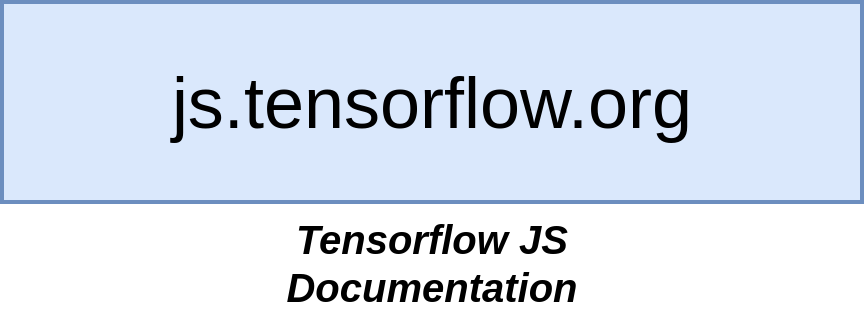 <mxfile userAgent="Mozilla/5.0 (Macintosh; Intel Mac OS X 10_13_6) AppleWebKit/537.36 (KHTML, like Gecko) Chrome/68.0.344.106 Safari/537.36" version="9.2.3" editor="www.draw.io" type="github"><diagram id="d9293ad3-7b10-cbb3-4902-3c7f0c835ff4" name="01 - tf"><mxGraphModel dx="699" dy="318" grid="1" gridSize="10" guides="1" tooltips="1" connect="1" arrows="1" fold="1" page="1" pageScale="1" pageWidth="3300" pageHeight="4681" background="#ffffff" math="0" shadow="0"><root><mxCell id="0"/><mxCell id="1" parent="0"/><mxCell id="2" value="js.tensorflow.org" style="rounded=0;whiteSpace=wrap;html=1;strokeWidth=2;fontSize=36;align=center;fillColor=#dae8fc;strokeColor=#6c8ebf;" vertex="1" parent="1"><mxGeometry x="490" y="240" width="430" height="100" as="geometry"/></mxCell><mxCell id="4" value="Tensorflow JS Documentation" style="text;html=1;strokeColor=none;fillColor=none;align=center;verticalAlign=middle;whiteSpace=wrap;rounded=0;fontSize=20;fontStyle=3" vertex="1" parent="1"><mxGeometry x="685" y="360" width="40" height="20" as="geometry"/></mxCell></root></mxGraphModel></diagram><diagram id="e7672b1b-74c7-1d5f-cd7c-5f8ebeb74e12" name="06 - tf"><mxGraphModel dx="932" dy="424" grid="1" gridSize="10" guides="1" tooltips="1" connect="1" arrows="1" fold="1" page="1" pageScale="1" pageWidth="3300" pageHeight="4681" background="#ffffff" math="0" shadow="0"><root><mxCell id="0"/><mxCell id="1" parent="0"/><mxCell id="5" style="edgeStyle=orthogonalEdgeStyle;rounded=0;html=1;exitX=0.5;exitY=1;jettySize=auto;orthogonalLoop=1;strokeWidth=3;fontSize=18;" edge="1" parent="1" source="2" target="4"><mxGeometry relative="1" as="geometry"/></mxCell><mxCell id="2" value="Tensorflow's #1 Job (For Us)" style="rounded=0;whiteSpace=wrap;html=1;strokeWidth=2;fontSize=36;align=center;fillColor=#f5f5f5;strokeColor=#666666;" vertex="1" parent="1"><mxGeometry x="450" y="140" width="550" height="100" as="geometry"/></mxCell><mxCell id="4" value="Make working with numbers in arrays of arrays really easy" style="rounded=0;whiteSpace=wrap;html=1;strokeWidth=2;fontSize=36;align=center;fillColor=#dae8fc;strokeColor=#6c8ebf;fontStyle=1" vertex="1" parent="1"><mxGeometry x="450" y="300" width="550" height="160" as="geometry"/></mxCell></root></mxGraphModel></diagram><diagram id="c65daf0e-655f-dcbb-388b-8a6eb72f02c6" name="02 - tensor"><mxGraphModel dx="932" dy="424" grid="1" gridSize="10" guides="1" tooltips="1" connect="1" arrows="1" fold="1" page="1" pageScale="1" pageWidth="3300" pageHeight="4681" background="#ffffff" math="0" shadow="0"><root><mxCell id="0"/><mxCell id="1" parent="0"/><mxCell id="13" value="" style="rounded=0;whiteSpace=wrap;html=1;strokeWidth=2;fontSize=18;align=center;fillColor=#ffe6cc;strokeColor=#d79b00;" vertex="1" parent="1"><mxGeometry x="800" y="180" width="280" height="300" as="geometry"/></mxCell><mxCell id="12" value="" style="rounded=0;whiteSpace=wrap;html=1;strokeWidth=2;fontSize=18;align=center;fillColor=#ffe6cc;strokeColor=#d79b00;" vertex="1" parent="1"><mxGeometry x="510" y="180" width="280" height="300" as="geometry"/></mxCell><mxCell id="4" value="[" style="rounded=0;whiteSpace=wrap;html=1;strokeWidth=2;fontSize=40;align=center;" vertex="1" parent="1"><mxGeometry x="520" y="190" width="120" height="60" as="geometry"/></mxCell><mxCell id="5" value="]" style="rounded=0;whiteSpace=wrap;html=1;strokeWidth=2;fontSize=40;align=center;" vertex="1" parent="1"><mxGeometry x="520" y="410" width="120" height="60" as="geometry"/></mxCell><mxCell id="6" value="[300, 0.4, 16, 4]" style="rounded=0;whiteSpace=wrap;html=1;strokeWidth=2;fontSize=20;align=center;" vertex="1" parent="1"><mxGeometry x="580" y="250" width="200" height="40" as="geometry"/></mxCell><mxCell id="7" value="[350, 0.4, 25, 5]" style="rounded=0;whiteSpace=wrap;html=1;strokeWidth=2;fontSize=20;align=center;" vertex="1" parent="1"><mxGeometry x="580" y="290" width="200" height="40" as="geometry"/></mxCell><mxCell id="8" value="[416, 0.4, 16, 4]" style="rounded=0;whiteSpace=wrap;html=1;strokeWidth=2;fontSize=20;align=center;" vertex="1" parent="1"><mxGeometry x="580" y="330" width="200" height="40" as="geometry"/></mxCell><mxCell id="9" value="[722, 0.4, 16, 7]" style="rounded=0;whiteSpace=wrap;html=1;strokeWidth=2;fontSize=20;align=center;" vertex="1" parent="1"><mxGeometry x="580" y="370" width="200" height="40" as="geometry"/></mxCell><mxCell id="10" value="Tensors" style="rounded=0;whiteSpace=wrap;html=1;strokeWidth=2;fontSize=36;align=center;fillColor=#dae8fc;strokeColor=#6c8ebf;" vertex="1" parent="1"><mxGeometry x="856.5" y="110" width="167" height="60" as="geometry"/></mxCell><mxCell id="11" value="[200, 400, 600]" style="rounded=0;whiteSpace=wrap;html=1;strokeWidth=2;fontSize=20;align=center;" vertex="1" parent="1"><mxGeometry x="840" y="300" width="200" height="40" as="geometry"/></mxCell><mxCell id="14" value="" style="rounded=0;whiteSpace=wrap;html=1;strokeWidth=2;fontSize=18;align=center;fillColor=#ffe6cc;strokeColor=#d79b00;" vertex="1" parent="1"><mxGeometry x="1090" y="180" width="280" height="300" as="geometry"/></mxCell><mxCell id="15" value="&amp;nbsp; [ &lt;br&gt;&amp;nbsp; &amp;nbsp; [&lt;br&gt;&amp;nbsp; &amp;nbsp; &amp;nbsp; [5, 10, 17]&lt;br&gt;&amp;nbsp; &amp;nbsp; ]&lt;br&gt;&amp;nbsp; ]&lt;br&gt;" style="rounded=0;whiteSpace=wrap;html=1;strokeWidth=2;fontSize=20;align=left;" vertex="1" parent="1"><mxGeometry x="1160" y="250" width="140" height="150" as="geometry"/></mxCell></root></mxGraphModel></diagram><diagram id="ce4bda4b-c44a-fda0-dfa7-5bdd2e56d328" name="03 - rc"><mxGraphModel dx="1118" dy="509" grid="1" gridSize="10" guides="1" tooltips="1" connect="1" arrows="1" fold="1" page="1" pageScale="1" pageWidth="3300" pageHeight="4681" background="#ffffff" math="0" shadow="0"><root><mxCell id="0"/><mxCell id="1" parent="0"/><mxCell id="2" value="Dimensions" style="rounded=0;whiteSpace=wrap;html=1;strokeWidth=2;fontSize=36;align=center;fillColor=#dae8fc;strokeColor=#6c8ebf;fontStyle=1" vertex="1" parent="1"><mxGeometry x="570" y="140" width="230" height="60" as="geometry"/></mxCell><mxCell id="3" value="" style="rounded=0;whiteSpace=wrap;html=1;strokeWidth=2;fontSize=18;align=center;fillColor=#ffe6cc;strokeColor=#d79b00;" vertex="1" parent="1"><mxGeometry x="540" y="210" width="280" height="300" as="geometry"/></mxCell><mxCell id="4" value="" style="rounded=0;whiteSpace=wrap;html=1;strokeWidth=2;fontSize=18;align=center;fillColor=#ffe6cc;strokeColor=#d79b00;" vertex="1" parent="1"><mxGeometry x="250" y="210" width="280" height="300" as="geometry"/></mxCell><mxCell id="5" value="[" style="rounded=0;whiteSpace=wrap;html=1;strokeWidth=2;fontSize=40;align=center;" vertex="1" parent="1"><mxGeometry x="260" y="220" width="120" height="60" as="geometry"/></mxCell><mxCell id="6" value="]" style="rounded=0;whiteSpace=wrap;html=1;strokeWidth=2;fontSize=40;align=center;" vertex="1" parent="1"><mxGeometry x="260" y="440" width="120" height="60" as="geometry"/></mxCell><mxCell id="7" value="[300, 0.4, 16, 4]" style="rounded=0;whiteSpace=wrap;html=1;strokeWidth=2;fontSize=20;align=center;" vertex="1" parent="1"><mxGeometry x="320" y="280" width="200" height="40" as="geometry"/></mxCell><mxCell id="8" value="[350, 0.4, 25, 5]" style="rounded=0;whiteSpace=wrap;html=1;strokeWidth=2;fontSize=20;align=center;" vertex="1" parent="1"><mxGeometry x="320" y="320" width="200" height="40" as="geometry"/></mxCell><mxCell id="9" value="[416, 0.4, 16, 4]" style="rounded=0;whiteSpace=wrap;html=1;strokeWidth=2;fontSize=20;align=center;" vertex="1" parent="1"><mxGeometry x="320" y="360" width="200" height="40" as="geometry"/></mxCell><mxCell id="10" value="[722, 0.4, 16, 7]" style="rounded=0;whiteSpace=wrap;html=1;strokeWidth=2;fontSize=20;align=center;" vertex="1" parent="1"><mxGeometry x="320" y="400" width="200" height="40" as="geometry"/></mxCell><mxCell id="11" value="[200, 400, 600]" style="rounded=0;whiteSpace=wrap;html=1;strokeWidth=2;fontSize=20;align=center;" vertex="1" parent="1"><mxGeometry x="580" y="330" width="200" height="40" as="geometry"/></mxCell><mxCell id="12" value="" style="rounded=0;whiteSpace=wrap;html=1;strokeWidth=2;fontSize=18;align=center;fillColor=#ffe6cc;strokeColor=#d79b00;" vertex="1" parent="1"><mxGeometry x="830" y="210" width="280" height="300" as="geometry"/></mxCell><mxCell id="13" value="&amp;nbsp; [ &lt;br&gt;&amp;nbsp; &amp;nbsp; [&lt;br&gt;&amp;nbsp; &amp;nbsp; &amp;nbsp; [5, 10, 17]&lt;br&gt;&amp;nbsp; &amp;nbsp; ]&lt;br&gt;&amp;nbsp; ]&lt;br&gt;" style="rounded=0;whiteSpace=wrap;html=1;strokeWidth=2;fontSize=20;align=left;" vertex="1" parent="1"><mxGeometry x="900" y="280" width="140" height="150" as="geometry"/></mxCell><mxCell id="14" value="2 Dimensional" style="rounded=0;whiteSpace=wrap;html=1;strokeWidth=2;fontSize=36;align=center;fillColor=#dae8fc;strokeColor=#6c8ebf;" vertex="1" parent="1"><mxGeometry x="262.5" y="520" width="255" height="60" as="geometry"/></mxCell><mxCell id="15" value="1 Dimensional" style="rounded=0;whiteSpace=wrap;html=1;strokeWidth=2;fontSize=36;align=center;fillColor=#dae8fc;strokeColor=#6c8ebf;" vertex="1" parent="1"><mxGeometry x="552.5" y="520" width="255" height="60" as="geometry"/></mxCell><mxCell id="16" value="3 Dimensional" style="rounded=0;whiteSpace=wrap;html=1;strokeWidth=2;fontSize=36;align=center;fillColor=#dae8fc;strokeColor=#6c8ebf;" vertex="1" parent="1"><mxGeometry x="842.5" y="520" width="255" height="60" as="geometry"/></mxCell></root></mxGraphModel></diagram><diagram id="b2a25658-4781-5438-747f-784d1d43664e" name="06 - 3d"><mxGraphModel dx="699" dy="318" grid="1" gridSize="10" guides="1" tooltips="1" connect="1" arrows="1" fold="1" page="1" pageScale="1" pageWidth="3300" pageHeight="4681" background="#ffffff" math="0" shadow="0"><root><mxCell id="0"/><mxCell id="1" parent="0"/><mxCell id="2" value="300" style="rounded=0;whiteSpace=wrap;html=1;strokeWidth=2;fontSize=18;align=center;" vertex="1" parent="1"><mxGeometry x="510" y="240" width="50" height="40" as="geometry"/></mxCell><mxCell id="3" value="0.4" style="rounded=0;whiteSpace=wrap;html=1;strokeWidth=2;fontSize=18;align=center;" vertex="1" parent="1"><mxGeometry x="560" y="240" width="50" height="40" as="geometry"/></mxCell><mxCell id="4" value="16" style="rounded=0;whiteSpace=wrap;html=1;strokeWidth=2;fontSize=18;align=center;" vertex="1" parent="1"><mxGeometry x="610" y="240" width="50" height="40" as="geometry"/></mxCell><mxCell id="5" value="7" style="rounded=0;whiteSpace=wrap;html=1;strokeWidth=2;fontSize=18;align=center;" vertex="1" parent="1"><mxGeometry x="660" y="240" width="50" height="40" as="geometry"/></mxCell><mxCell id="6" value="350" style="rounded=0;whiteSpace=wrap;html=1;strokeWidth=2;fontSize=18;align=center;" vertex="1" parent="1"><mxGeometry x="510" y="280" width="50" height="40" as="geometry"/></mxCell><mxCell id="7" value="0.4" style="rounded=0;whiteSpace=wrap;html=1;strokeWidth=2;fontSize=18;align=center;" vertex="1" parent="1"><mxGeometry x="560" y="280" width="50" height="40" as="geometry"/></mxCell><mxCell id="8" value="25" style="rounded=0;whiteSpace=wrap;html=1;strokeWidth=2;fontSize=18;align=center;" vertex="1" parent="1"><mxGeometry x="610" y="280" width="50" height="40" as="geometry"/></mxCell><mxCell id="9" value="5" style="rounded=0;whiteSpace=wrap;html=1;strokeWidth=2;fontSize=18;align=center;" vertex="1" parent="1"><mxGeometry x="660" y="280" width="50" height="40" as="geometry"/></mxCell><mxCell id="10" value="416" style="rounded=0;whiteSpace=wrap;html=1;strokeWidth=2;fontSize=18;align=center;" vertex="1" parent="1"><mxGeometry x="510" y="320" width="50" height="40" as="geometry"/></mxCell><mxCell id="11" value="0.4" style="rounded=0;whiteSpace=wrap;html=1;strokeWidth=2;fontSize=18;align=center;" vertex="1" parent="1"><mxGeometry x="560" y="320" width="50" height="40" as="geometry"/></mxCell><mxCell id="12" value="16" style="rounded=0;whiteSpace=wrap;html=1;strokeWidth=2;fontSize=18;align=center;" vertex="1" parent="1"><mxGeometry x="610" y="320" width="50" height="40" as="geometry"/></mxCell><mxCell id="13" value="4" style="rounded=0;whiteSpace=wrap;html=1;strokeWidth=2;fontSize=18;align=center;" vertex="1" parent="1"><mxGeometry x="660" y="320" width="50" height="40" as="geometry"/></mxCell><mxCell id="14" value="722" style="rounded=0;whiteSpace=wrap;html=1;strokeWidth=2;fontSize=18;align=center;" vertex="1" parent="1"><mxGeometry x="510" y="360" width="50" height="40" as="geometry"/></mxCell><mxCell id="15" value="0.4" style="rounded=0;whiteSpace=wrap;html=1;strokeWidth=2;fontSize=18;align=center;" vertex="1" parent="1"><mxGeometry x="560" y="360" width="50" height="40" as="geometry"/></mxCell><mxCell id="16" value="16" style="rounded=0;whiteSpace=wrap;html=1;strokeWidth=2;fontSize=18;align=center;" vertex="1" parent="1"><mxGeometry x="610" y="360" width="50" height="40" as="geometry"/></mxCell><mxCell id="17" value="7" style="rounded=0;whiteSpace=wrap;html=1;strokeWidth=2;fontSize=18;align=center;" vertex="1" parent="1"><mxGeometry x="660" y="360" width="50" height="40" as="geometry"/></mxCell><mxCell id="19" value="300" style="rounded=0;whiteSpace=wrap;html=1;strokeWidth=2;fontSize=18;align=center;" vertex="1" parent="1"><mxGeometry x="480" y="270" width="50" height="40" as="geometry"/></mxCell><mxCell id="20" value="0.4" style="rounded=0;whiteSpace=wrap;html=1;strokeWidth=2;fontSize=18;align=center;" vertex="1" parent="1"><mxGeometry x="530" y="270" width="50" height="40" as="geometry"/></mxCell><mxCell id="21" value="16" style="rounded=0;whiteSpace=wrap;html=1;strokeWidth=2;fontSize=18;align=center;" vertex="1" parent="1"><mxGeometry x="580" y="270" width="50" height="40" as="geometry"/></mxCell><mxCell id="22" value="10" style="rounded=0;whiteSpace=wrap;html=1;strokeWidth=2;fontSize=18;align=center;" vertex="1" parent="1"><mxGeometry x="630" y="270" width="50" height="40" as="geometry"/></mxCell><mxCell id="23" value="350" style="rounded=0;whiteSpace=wrap;html=1;strokeWidth=2;fontSize=18;align=center;" vertex="1" parent="1"><mxGeometry x="480" y="310" width="50" height="40" as="geometry"/></mxCell><mxCell id="24" value="0.4" style="rounded=0;whiteSpace=wrap;html=1;strokeWidth=2;fontSize=18;align=center;" vertex="1" parent="1"><mxGeometry x="530" y="310" width="50" height="40" as="geometry"/></mxCell><mxCell id="25" value="25" style="rounded=0;whiteSpace=wrap;html=1;strokeWidth=2;fontSize=18;align=center;" vertex="1" parent="1"><mxGeometry x="580" y="310" width="50" height="40" as="geometry"/></mxCell><mxCell id="26" value="5" style="rounded=0;whiteSpace=wrap;html=1;strokeWidth=2;fontSize=18;align=center;" vertex="1" parent="1"><mxGeometry x="630" y="310" width="50" height="40" as="geometry"/></mxCell><mxCell id="27" value="416" style="rounded=0;whiteSpace=wrap;html=1;strokeWidth=2;fontSize=18;align=center;" vertex="1" parent="1"><mxGeometry x="480" y="350" width="50" height="40" as="geometry"/></mxCell><mxCell id="28" value="0.4" style="rounded=0;whiteSpace=wrap;html=1;strokeWidth=2;fontSize=18;align=center;" vertex="1" parent="1"><mxGeometry x="530" y="350" width="50" height="40" as="geometry"/></mxCell><mxCell id="29" value="16" style="rounded=0;whiteSpace=wrap;html=1;strokeWidth=2;fontSize=18;align=center;" vertex="1" parent="1"><mxGeometry x="580" y="350" width="50" height="40" as="geometry"/></mxCell><mxCell id="30" value="4" style="rounded=0;whiteSpace=wrap;html=1;strokeWidth=2;fontSize=18;align=center;" vertex="1" parent="1"><mxGeometry x="630" y="350" width="50" height="40" as="geometry"/></mxCell><mxCell id="31" value="722" style="rounded=0;whiteSpace=wrap;html=1;strokeWidth=2;fontSize=18;align=center;" vertex="1" parent="1"><mxGeometry x="480" y="390" width="50" height="40" as="geometry"/></mxCell><mxCell id="32" value="0.4" style="rounded=0;whiteSpace=wrap;html=1;strokeWidth=2;fontSize=18;align=center;" vertex="1" parent="1"><mxGeometry x="530" y="390" width="50" height="40" as="geometry"/></mxCell><mxCell id="33" value="16" style="rounded=0;whiteSpace=wrap;html=1;strokeWidth=2;fontSize=18;align=center;" vertex="1" parent="1"><mxGeometry x="580" y="390" width="50" height="40" as="geometry"/></mxCell><mxCell id="34" value="7" style="rounded=0;whiteSpace=wrap;html=1;strokeWidth=2;fontSize=18;align=center;" vertex="1" parent="1"><mxGeometry x="630" y="390" width="50" height="40" as="geometry"/></mxCell><mxCell id="35" value="300" style="rounded=0;whiteSpace=wrap;html=1;strokeWidth=2;fontSize=18;align=center;" vertex="1" parent="1"><mxGeometry x="450" y="300" width="50" height="40" as="geometry"/></mxCell><mxCell id="36" value="0.4" style="rounded=0;whiteSpace=wrap;html=1;strokeWidth=2;fontSize=18;align=center;" vertex="1" parent="1"><mxGeometry x="500" y="300" width="50" height="40" as="geometry"/></mxCell><mxCell id="37" value="16" style="rounded=0;whiteSpace=wrap;html=1;strokeWidth=2;fontSize=18;align=center;" vertex="1" parent="1"><mxGeometry x="550" y="300" width="50" height="40" as="geometry"/></mxCell><mxCell id="38" value="5" style="rounded=0;whiteSpace=wrap;html=1;strokeWidth=2;fontSize=18;align=center;" vertex="1" parent="1"><mxGeometry x="600" y="300" width="50" height="40" as="geometry"/></mxCell><mxCell id="39" value="350" style="rounded=0;whiteSpace=wrap;html=1;strokeWidth=2;fontSize=18;align=center;" vertex="1" parent="1"><mxGeometry x="450" y="340" width="50" height="40" as="geometry"/></mxCell><mxCell id="40" value="0.4" style="rounded=0;whiteSpace=wrap;html=1;strokeWidth=2;fontSize=18;align=center;" vertex="1" parent="1"><mxGeometry x="500" y="340" width="50" height="40" as="geometry"/></mxCell><mxCell id="41" value="25" style="rounded=0;whiteSpace=wrap;html=1;strokeWidth=2;fontSize=18;align=center;" vertex="1" parent="1"><mxGeometry x="550" y="340" width="50" height="40" as="geometry"/></mxCell><mxCell id="42" value="5" style="rounded=0;whiteSpace=wrap;html=1;strokeWidth=2;fontSize=18;align=center;" vertex="1" parent="1"><mxGeometry x="600" y="340" width="50" height="40" as="geometry"/></mxCell><mxCell id="43" value="416" style="rounded=0;whiteSpace=wrap;html=1;strokeWidth=2;fontSize=18;align=center;" vertex="1" parent="1"><mxGeometry x="450" y="380" width="50" height="40" as="geometry"/></mxCell><mxCell id="44" value="0.4" style="rounded=0;whiteSpace=wrap;html=1;strokeWidth=2;fontSize=18;align=center;" vertex="1" parent="1"><mxGeometry x="500" y="380" width="50" height="40" as="geometry"/></mxCell><mxCell id="45" value="16" style="rounded=0;whiteSpace=wrap;html=1;strokeWidth=2;fontSize=18;align=center;" vertex="1" parent="1"><mxGeometry x="550" y="380" width="50" height="40" as="geometry"/></mxCell><mxCell id="46" value="4" style="rounded=0;whiteSpace=wrap;html=1;strokeWidth=2;fontSize=18;align=center;" vertex="1" parent="1"><mxGeometry x="600" y="380" width="50" height="40" as="geometry"/></mxCell><mxCell id="47" value="722" style="rounded=0;whiteSpace=wrap;html=1;strokeWidth=2;fontSize=18;align=center;" vertex="1" parent="1"><mxGeometry x="450" y="420" width="50" height="40" as="geometry"/></mxCell><mxCell id="48" value="0.4" style="rounded=0;whiteSpace=wrap;html=1;strokeWidth=2;fontSize=18;align=center;" vertex="1" parent="1"><mxGeometry x="500" y="420" width="50" height="40" as="geometry"/></mxCell><mxCell id="49" value="16" style="rounded=0;whiteSpace=wrap;html=1;strokeWidth=2;fontSize=18;align=center;" vertex="1" parent="1"><mxGeometry x="550" y="420" width="50" height="40" as="geometry"/></mxCell><mxCell id="50" value="7" style="rounded=0;whiteSpace=wrap;html=1;strokeWidth=2;fontSize=18;align=center;" vertex="1" parent="1"><mxGeometry x="600" y="420" width="50" height="40" as="geometry"/></mxCell><mxCell id="51" value="" style="endArrow=classic;html=1;strokeWidth=3;fontSize=18;" edge="1" parent="1"><mxGeometry width="50" height="50" relative="1" as="geometry"><mxPoint x="440" y="300" as="sourcePoint"/><mxPoint x="440" y="460" as="targetPoint"/><Array as="points"><mxPoint x="440" y="380"/></Array></mxGeometry></mxCell><mxCell id="52" value="1" style="text;html=1;strokeColor=none;fillColor=none;align=center;verticalAlign=middle;whiteSpace=wrap;rounded=0;fontSize=18;fontStyle=1" vertex="1" parent="1"><mxGeometry x="410" y="370" width="20" height="20" as="geometry"/></mxCell><mxCell id="53" value="" style="endArrow=classic;html=1;strokeWidth=3;fontSize=18;" edge="1" parent="1"><mxGeometry width="50" height="50" relative="1" as="geometry"><mxPoint x="450" y="475" as="sourcePoint"/><mxPoint x="650" y="475" as="targetPoint"/></mxGeometry></mxCell><mxCell id="54" value="2" style="text;html=1;strokeColor=none;fillColor=none;align=center;verticalAlign=middle;whiteSpace=wrap;rounded=0;fontSize=18;fontStyle=1" vertex="1" parent="1"><mxGeometry x="540" y="480" width="20" height="20" as="geometry"/></mxCell><mxCell id="55" value="" style="endArrow=classic;html=1;strokeWidth=3;fontSize=18;" edge="1" parent="1"><mxGeometry width="50" height="50" relative="1" as="geometry"><mxPoint x="650" y="470" as="sourcePoint"/><mxPoint x="720" y="400" as="targetPoint"/></mxGeometry></mxCell><mxCell id="56" value="3" style="text;html=1;strokeColor=none;fillColor=none;align=center;verticalAlign=middle;whiteSpace=wrap;rounded=0;fontSize=18;fontStyle=1" vertex="1" parent="1"><mxGeometry x="690" y="440" width="20" height="20" as="geometry"/></mxCell></root></mxGraphModel></diagram><diagram name="03 - shape" id="25757ee7-105b-d11a-1df3-53d213ec1cbf"><mxGraphModel dx="699" dy="318" grid="1" gridSize="10" guides="1" tooltips="1" connect="1" arrows="1" fold="1" page="1" pageScale="1" pageWidth="3300" pageHeight="4681" background="#ffffff" math="0" shadow="0"><root><mxCell id="0"/><mxCell id="1" parent="0"/><mxCell id="2" value="Shape" style="rounded=0;whiteSpace=wrap;html=1;strokeWidth=2;fontSize=36;align=center;fillColor=#dae8fc;strokeColor=#6c8ebf;fontStyle=1" vertex="1" parent="1"><mxGeometry x="570" y="160" width="300" height="80" as="geometry"/></mxCell><mxCell id="17" value="How many records in each dimension?" style="text;html=1;strokeColor=none;fillColor=none;align=center;verticalAlign=middle;whiteSpace=wrap;rounded=0;fontSize=18;fontStyle=2" vertex="1" parent="1"><mxGeometry x="630" y="245" width="180" height="50" as="geometry"/></mxCell></root></mxGraphModel></diagram><diagram name="04 - trick" id="1b16ec7e-bd26-57e7-4d00-c34d83db821a"><mxGraphModel dx="699" dy="318" grid="1" gridSize="10" guides="1" tooltips="1" connect="1" arrows="1" fold="1" page="1" pageScale="1" pageWidth="3300" pageHeight="4681" background="#ffffff" math="0" shadow="0"><root><mxCell id="0"/><mxCell id="1" parent="0"/><mxCell id="2" value="Imagine calling '.length' once on each dimension from outside in" style="rounded=0;whiteSpace=wrap;html=1;strokeWidth=2;fontSize=36;align=center;fillColor=#dae8fc;strokeColor=#6c8ebf;fontStyle=1" vertex="1" parent="1"><mxGeometry x="480" y="150" width="460" height="170" as="geometry"/></mxCell></root></mxGraphModel></diagram><diagram name="04 - shape" id="935696bd-1551-102d-edce-722081855a83"><mxGraphModel dx="699" dy="318" grid="1" gridSize="10" guides="1" tooltips="1" connect="1" arrows="1" fold="1" page="1" pageScale="1" pageWidth="3300" pageHeight="4681" background="#ffffff" math="0" shadow="0"><root><mxCell id="0"/><mxCell id="1" parent="0"/><mxCell id="11" value="[3]" style="rounded=0;whiteSpace=wrap;html=1;strokeWidth=2;fontSize=36;align=center;fillColor=#dae8fc;strokeColor=#6c8ebf;" vertex="1" parent="1"><mxGeometry x="586.5" y="430" width="255" height="60" as="geometry"/></mxCell><mxCell id="12" value="&lt;span&gt;[5, 10, 17].length&lt;/span&gt;" style="rounded=0;whiteSpace=wrap;html=1;strokeWidth=2;fontSize=20;align=center;" vertex="1" parent="1"><mxGeometry x="613.5" y="260" width="201" height="150" as="geometry"/></mxCell><mxCell id="13" value="&lt;i&gt;Shape&lt;/i&gt;" style="text;html=1;strokeColor=none;fillColor=none;align=center;verticalAlign=middle;whiteSpace=wrap;rounded=0;fontSize=18;" vertex="1" parent="1"><mxGeometry x="694" y="497" width="40" height="20" as="geometry"/></mxCell></root></mxGraphModel></diagram><diagram name="08 - shape" id="74387192-7268-8e29-2aae-e702131735c6"><mxGraphModel dx="699" dy="318" grid="1" gridSize="10" guides="1" tooltips="1" connect="1" arrows="1" fold="1" page="1" pageScale="1" pageWidth="3300" pageHeight="4681" background="#ffffff" math="0" shadow="0"><root><mxCell id="0"/><mxCell id="1" parent="0"/><mxCell id="7" value="[2, 3]" style="rounded=0;whiteSpace=wrap;html=1;strokeWidth=2;fontSize=36;align=center;fillColor=#dae8fc;strokeColor=#6c8ebf;" vertex="1" parent="1"><mxGeometry x="586.5" y="430" width="255" height="60" as="geometry"/></mxCell><mxCell id="8" value="&amp;nbsp;[&amp;nbsp;&lt;br&gt;&amp;nbsp; &amp;nbsp; [5, 10, 17],&lt;br&gt;&amp;nbsp; &amp;nbsp; [18, 4, 2].length&lt;br&gt;&amp;nbsp;].length&lt;br&gt;" style="rounded=0;whiteSpace=wrap;html=1;strokeWidth=2;fontSize=20;align=left;" vertex="1" parent="1"><mxGeometry x="623.5" y="250" width="181" height="150" as="geometry"/></mxCell><mxCell id="9" value="&lt;i&gt;Shape&lt;/i&gt;" style="text;html=1;strokeColor=none;fillColor=none;align=center;verticalAlign=middle;whiteSpace=wrap;rounded=0;fontSize=18;" vertex="1" parent="1"><mxGeometry x="694" y="497" width="40" height="20" as="geometry"/></mxCell></root></mxGraphModel></diagram><diagram id="640c507b-8596-1b6b-6807-e688b3ff164d" name="07 - shape"><mxGraphModel dx="699" dy="318" grid="1" gridSize="10" guides="1" tooltips="1" connect="1" arrows="1" fold="1" page="1" pageScale="1" pageWidth="3300" pageHeight="4681" background="#ffffff" math="0" shadow="0"><root><mxCell id="0"/><mxCell id="1" parent="0"/><mxCell id="51" value="1" style="text;html=1;strokeColor=none;fillColor=none;align=center;verticalAlign=middle;whiteSpace=wrap;rounded=0;fontSize=18;fontStyle=1" vertex="1" parent="1"><mxGeometry x="499" y="310" width="20" height="20" as="geometry"/></mxCell><mxCell id="57" value="[1, 1, 3]" style="rounded=0;whiteSpace=wrap;html=1;strokeWidth=2;fontSize=36;align=center;fillColor=#dae8fc;strokeColor=#6c8ebf;" vertex="1" parent="1"><mxGeometry x="377.5" y="410" width="255" height="60" as="geometry"/></mxCell><mxCell id="58" value="&amp;nbsp; [ &lt;br&gt;&amp;nbsp; &amp;nbsp; [&lt;br&gt;&amp;nbsp; &amp;nbsp; &amp;nbsp; [5, 10, 17].length&lt;br&gt;&amp;nbsp; &amp;nbsp; ].length&lt;br&gt;&amp;nbsp; ].length&lt;br&gt;" style="rounded=0;whiteSpace=wrap;html=1;strokeWidth=2;fontSize=20;align=left;" vertex="1" parent="1"><mxGeometry x="399" y="230" width="200" height="150" as="geometry"/></mxCell><mxCell id="59" value="&lt;i&gt;Shape&lt;/i&gt;" style="text;html=1;strokeColor=none;fillColor=none;align=center;verticalAlign=middle;whiteSpace=wrap;rounded=0;fontSize=18;" vertex="1" parent="1"><mxGeometry x="480" y="472" width="40" height="20" as="geometry"/></mxCell></root></mxGraphModel></diagram><diagram name="04 - struct" id="04bc7b51-e272-0bc1-9b62-3085dded2933"><mxGraphModel dx="932" dy="424" grid="1" gridSize="10" guides="1" tooltips="1" connect="1" arrows="1" fold="1" page="1" pageScale="1" pageWidth="3300" pageHeight="4681" background="#ffffff" math="0" shadow="0"><root><mxCell id="0"/><mxCell id="1" parent="0"/><mxCell id="2" value="2D is most important dimension we will work with" style="rounded=0;whiteSpace=wrap;html=1;strokeWidth=2;fontSize=36;align=center;fillColor=#dae8fc;strokeColor=#6c8ebf;fontStyle=1" vertex="1" parent="1"><mxGeometry x="750" y="210" width="510" height="120" as="geometry"/></mxCell><mxCell id="3" value="[" style="rounded=0;whiteSpace=wrap;html=1;strokeWidth=2;fontSize=30;align=center;" vertex="1" parent="1"><mxGeometry x="595" y="340" width="70" height="50" as="geometry"/></mxCell><mxCell id="5" value="[300, 0.4, 16, 4]" style="rounded=0;whiteSpace=wrap;html=1;strokeWidth=2;fontSize=20;align=center;" vertex="1" parent="1"><mxGeometry x="630" y="390" width="200" height="40" as="geometry"/></mxCell><mxCell id="11" style="edgeStyle=orthogonalEdgeStyle;rounded=0;html=1;exitX=1;exitY=0.5;jettySize=auto;orthogonalLoop=1;strokeWidth=3;fontSize=30;" edge="1" parent="1" source="6" target="10"><mxGeometry relative="1" as="geometry"/></mxCell><mxCell id="6" value="[350, 0.4, 25, 5]" style="rounded=0;whiteSpace=wrap;html=1;strokeWidth=2;fontSize=20;align=center;" vertex="1" parent="1"><mxGeometry x="630" y="430" width="200" height="40" as="geometry"/></mxCell><mxCell id="7" value="[416, 0.4, 16, 4]" style="rounded=0;whiteSpace=wrap;html=1;strokeWidth=2;fontSize=20;align=center;" vertex="1" parent="1"><mxGeometry x="630" y="470" width="200" height="40" as="geometry"/></mxCell><mxCell id="9" value="]" style="rounded=0;whiteSpace=wrap;html=1;strokeWidth=2;fontSize=30;align=center;" vertex="1" parent="1"><mxGeometry x="595" y="510" width="70" height="50" as="geometry"/></mxCell><mxCell id="13" style="edgeStyle=orthogonalEdgeStyle;rounded=0;html=1;exitX=1;exitY=0.5;jettySize=auto;orthogonalLoop=1;strokeWidth=3;fontSize=30;" edge="1" parent="1" source="10" target="12"><mxGeometry relative="1" as="geometry"/></mxCell><mxCell id="10" value="[# rows, # columns]" style="rounded=0;whiteSpace=wrap;html=1;strokeWidth=2;fontSize=30;align=center;fillColor=#dae8fc;strokeColor=#6c8ebf;" vertex="1" parent="1"><mxGeometry x="870" y="420" width="270" height="60" as="geometry"/></mxCell><mxCell id="12" value="[3, 4]" style="rounded=0;whiteSpace=wrap;html=1;strokeWidth=2;fontSize=30;align=center;fillColor=#dae8fc;strokeColor=#6c8ebf;" vertex="1" parent="1"><mxGeometry x="1180" y="420" width="170" height="60" as="geometry"/></mxCell></root></mxGraphModel></diagram><diagram id="bcd9dbc3-d349-10c3-26c5-ec5049f80f6e" name="05 - mem"><mxGraphModel dx="699" dy="318" grid="1" gridSize="10" guides="1" tooltips="1" connect="1" arrows="1" fold="1" page="1" pageScale="1" pageWidth="3300" pageHeight="4681" background="#ffffff" math="0" shadow="0"><root><mxCell id="0"/><mxCell id="1" parent="0"/><mxCell id="4" style="edgeStyle=orthogonalEdgeStyle;rounded=0;html=1;exitX=0.5;exitY=1;jettySize=auto;orthogonalLoop=1;strokeWidth=3;fontSize=30;" edge="1" parent="1" source="2" target="3"><mxGeometry relative="1" as="geometry"/></mxCell><mxCell id="2" value="Memorize this" style="rounded=0;whiteSpace=wrap;html=1;strokeWidth=2;fontSize=36;align=center;fillColor=#dae8fc;strokeColor=#6c8ebf;fontStyle=1" vertex="1" parent="1"><mxGeometry x="520" y="120" width="510" height="120" as="geometry"/></mxCell><mxCell id="3" value="[&amp;nbsp; &amp;nbsp; ROW, COLUMN&amp;nbsp; &amp;nbsp;]" style="rounded=0;whiteSpace=wrap;html=1;strokeWidth=2;fontSize=30;align=center;fillColor=#dae8fc;strokeColor=#6c8ebf;" vertex="1" parent="1"><mxGeometry x="590" y="300" width="370" height="60" as="geometry"/></mxCell></root></mxGraphModel></diagram><diagram id="1f54935e-1374-18b5-9160-5d0cfaa003da" name="09 - add"><mxGraphModel dx="699" dy="318" grid="1" gridSize="10" guides="1" tooltips="1" connect="1" arrows="1" fold="1" page="1" pageScale="1" pageWidth="3300" pageHeight="4681" background="#ffffff" math="0" shadow="0"><root><mxCell id="0"/><mxCell id="1" parent="0"/><mxCell id="2" value="1" style="rounded=0;whiteSpace=wrap;html=1;strokeWidth=2;fontSize=30;align=center;" vertex="1" parent="1"><mxGeometry x="500" y="250" width="60" height="50" as="geometry"/></mxCell><mxCell id="3" value="2" style="rounded=0;whiteSpace=wrap;html=1;strokeWidth=2;fontSize=30;align=center;" vertex="1" parent="1"><mxGeometry x="560" y="250" width="60" height="50" as="geometry"/></mxCell><mxCell id="4" value="3" style="rounded=0;whiteSpace=wrap;html=1;strokeWidth=2;fontSize=30;align=center;" vertex="1" parent="1"><mxGeometry x="620" y="250" width="60" height="50" as="geometry"/></mxCell><mxCell id="5" value="4" style="rounded=0;whiteSpace=wrap;html=1;strokeWidth=2;fontSize=30;align=center;" vertex="1" parent="1"><mxGeometry x="500" y="360" width="60" height="50" as="geometry"/></mxCell><mxCell id="6" value="5" style="rounded=0;whiteSpace=wrap;html=1;strokeWidth=2;fontSize=30;align=center;" vertex="1" parent="1"><mxGeometry x="560" y="360" width="60" height="50" as="geometry"/></mxCell><mxCell id="7" value="6" style="rounded=0;whiteSpace=wrap;html=1;strokeWidth=2;fontSize=30;align=center;" vertex="1" parent="1"><mxGeometry x="620" y="360" width="60" height="50" as="geometry"/></mxCell><mxCell id="9" value="+" style="text;html=1;strokeColor=none;fillColor=none;align=center;verticalAlign=middle;whiteSpace=wrap;rounded=0;fontSize=30;" vertex="1" parent="1"><mxGeometry x="510" y="320" width="40" height="20" as="geometry"/></mxCell><mxCell id="10" value="+" style="text;html=1;strokeColor=none;fillColor=none;align=center;verticalAlign=middle;whiteSpace=wrap;rounded=0;fontSize=30;" vertex="1" parent="1"><mxGeometry x="570" y="320" width="40" height="20" as="geometry"/></mxCell><mxCell id="11" value="+" style="text;html=1;strokeColor=none;fillColor=none;align=center;verticalAlign=middle;whiteSpace=wrap;rounded=0;fontSize=30;" vertex="1" parent="1"><mxGeometry x="630" y="320" width="40" height="20" as="geometry"/></mxCell><mxCell id="12" value="=" style="text;html=1;strokeColor=none;fillColor=none;align=center;verticalAlign=middle;whiteSpace=wrap;rounded=0;fontSize=30;" vertex="1" parent="1"><mxGeometry x="510" y="430" width="40" height="20" as="geometry"/></mxCell><mxCell id="13" value="=" style="text;html=1;strokeColor=none;fillColor=none;align=center;verticalAlign=middle;whiteSpace=wrap;rounded=0;fontSize=30;" vertex="1" parent="1"><mxGeometry x="570" y="430" width="40" height="20" as="geometry"/></mxCell><mxCell id="14" value="=" style="text;html=1;strokeColor=none;fillColor=none;align=center;verticalAlign=middle;whiteSpace=wrap;rounded=0;fontSize=30;" vertex="1" parent="1"><mxGeometry x="630" y="430" width="40" height="20" as="geometry"/></mxCell><mxCell id="15" value="5" style="rounded=0;whiteSpace=wrap;html=1;strokeWidth=2;fontSize=30;align=center;" vertex="1" parent="1"><mxGeometry x="500" y="460" width="60" height="50" as="geometry"/></mxCell><mxCell id="16" value="7" style="rounded=0;whiteSpace=wrap;html=1;strokeWidth=2;fontSize=30;align=center;" vertex="1" parent="1"><mxGeometry x="560" y="460" width="60" height="50" as="geometry"/></mxCell><mxCell id="17" value="9" style="rounded=0;whiteSpace=wrap;html=1;strokeWidth=2;fontSize=30;align=center;" vertex="1" parent="1"><mxGeometry x="620" y="460" width="60" height="50" as="geometry"/></mxCell></root></mxGraphModel></diagram><diagram name="10 - sub" id="ae99052a-fd4c-2555-2244-bea4507a9430"><mxGraphModel dx="699" dy="318" grid="1" gridSize="10" guides="1" tooltips="1" connect="1" arrows="1" fold="1" page="1" pageScale="1" pageWidth="3300" pageHeight="4681" background="#ffffff" math="0" shadow="0"><root><mxCell id="0"/><mxCell id="1" parent="0"/><mxCell id="2" value="1" style="rounded=0;whiteSpace=wrap;html=1;strokeWidth=2;fontSize=30;align=center;" vertex="1" parent="1"><mxGeometry x="500" y="250" width="60" height="50" as="geometry"/></mxCell><mxCell id="3" value="2" style="rounded=0;whiteSpace=wrap;html=1;strokeWidth=2;fontSize=30;align=center;" vertex="1" parent="1"><mxGeometry x="560" y="250" width="60" height="50" as="geometry"/></mxCell><mxCell id="4" value="3" style="rounded=0;whiteSpace=wrap;html=1;strokeWidth=2;fontSize=30;align=center;" vertex="1" parent="1"><mxGeometry x="620" y="250" width="60" height="50" as="geometry"/></mxCell><mxCell id="5" value="4" style="rounded=0;whiteSpace=wrap;html=1;strokeWidth=2;fontSize=30;align=center;" vertex="1" parent="1"><mxGeometry x="500" y="360" width="60" height="50" as="geometry"/></mxCell><mxCell id="6" value="5" style="rounded=0;whiteSpace=wrap;html=1;strokeWidth=2;fontSize=30;align=center;" vertex="1" parent="1"><mxGeometry x="560" y="360" width="60" height="50" as="geometry"/></mxCell><mxCell id="7" value="6" style="rounded=0;whiteSpace=wrap;html=1;strokeWidth=2;fontSize=30;align=center;" vertex="1" parent="1"><mxGeometry x="620" y="360" width="60" height="50" as="geometry"/></mxCell><mxCell id="8" value="-" style="text;html=1;strokeColor=none;fillColor=none;align=center;verticalAlign=middle;whiteSpace=wrap;rounded=0;fontSize=30;" vertex="1" parent="1"><mxGeometry x="510" y="320" width="40" height="20" as="geometry"/></mxCell><mxCell id="9" value="-" style="text;html=1;strokeColor=none;fillColor=none;align=center;verticalAlign=middle;whiteSpace=wrap;rounded=0;fontSize=30;" vertex="1" parent="1"><mxGeometry x="570" y="320" width="40" height="20" as="geometry"/></mxCell><mxCell id="10" value="-" style="text;html=1;strokeColor=none;fillColor=none;align=center;verticalAlign=middle;whiteSpace=wrap;rounded=0;fontSize=30;" vertex="1" parent="1"><mxGeometry x="630" y="320" width="40" height="20" as="geometry"/></mxCell><mxCell id="11" value="=" style="text;html=1;strokeColor=none;fillColor=none;align=center;verticalAlign=middle;whiteSpace=wrap;rounded=0;fontSize=30;" vertex="1" parent="1"><mxGeometry x="510" y="430" width="40" height="20" as="geometry"/></mxCell><mxCell id="12" value="=" style="text;html=1;strokeColor=none;fillColor=none;align=center;verticalAlign=middle;whiteSpace=wrap;rounded=0;fontSize=30;" vertex="1" parent="1"><mxGeometry x="570" y="430" width="40" height="20" as="geometry"/></mxCell><mxCell id="13" value="=" style="text;html=1;strokeColor=none;fillColor=none;align=center;verticalAlign=middle;whiteSpace=wrap;rounded=0;fontSize=30;" vertex="1" parent="1"><mxGeometry x="630" y="430" width="40" height="20" as="geometry"/></mxCell><mxCell id="14" value="-3" style="rounded=0;whiteSpace=wrap;html=1;strokeWidth=2;fontSize=30;align=center;" vertex="1" parent="1"><mxGeometry x="500" y="460" width="60" height="50" as="geometry"/></mxCell><mxCell id="15" value="-3" style="rounded=0;whiteSpace=wrap;html=1;strokeWidth=2;fontSize=30;align=center;" vertex="1" parent="1"><mxGeometry x="560" y="460" width="60" height="50" as="geometry"/></mxCell><mxCell id="16" value="-3" style="rounded=0;whiteSpace=wrap;html=1;strokeWidth=2;fontSize=30;align=center;" vertex="1" parent="1"><mxGeometry x="620" y="460" width="60" height="50" as="geometry"/></mxCell></root></mxGraphModel></diagram><diagram name="11 - shape" id="ea8c76c6-02cb-aa7a-1fdf-172f6766fab4"><mxGraphModel dx="699" dy="318" grid="1" gridSize="10" guides="1" tooltips="1" connect="1" arrows="1" fold="1" page="1" pageScale="1" pageWidth="3300" pageHeight="4681" background="#ffffff" math="0" shadow="0"><root><mxCell id="0"/><mxCell id="1" parent="0"/><mxCell id="2" value="1" style="rounded=0;whiteSpace=wrap;html=1;strokeWidth=2;fontSize=30;align=center;" vertex="1" parent="1"><mxGeometry x="500" y="250" width="60" height="50" as="geometry"/></mxCell><mxCell id="3" value="2" style="rounded=0;whiteSpace=wrap;html=1;strokeWidth=2;fontSize=30;align=center;" vertex="1" parent="1"><mxGeometry x="560" y="250" width="60" height="50" as="geometry"/></mxCell><mxCell id="4" value="3" style="rounded=0;whiteSpace=wrap;html=1;strokeWidth=2;fontSize=30;align=center;" vertex="1" parent="1"><mxGeometry x="620" y="250" width="60" height="50" as="geometry"/></mxCell><mxCell id="5" value="4" style="rounded=0;whiteSpace=wrap;html=1;strokeWidth=2;fontSize=30;align=center;" vertex="1" parent="1"><mxGeometry x="500" y="360" width="60" height="50" as="geometry"/></mxCell><mxCell id="6" value="5" style="rounded=0;whiteSpace=wrap;html=1;strokeWidth=2;fontSize=30;align=center;" vertex="1" parent="1"><mxGeometry x="560" y="360" width="60" height="50" as="geometry"/></mxCell><mxCell id="7" value="6" style="rounded=0;whiteSpace=wrap;html=1;strokeWidth=2;fontSize=30;align=center;" vertex="1" parent="1"><mxGeometry x="620" y="360" width="60" height="50" as="geometry"/></mxCell><mxCell id="8" value="-" style="text;html=1;strokeColor=none;fillColor=none;align=center;verticalAlign=middle;whiteSpace=wrap;rounded=0;fontSize=30;" vertex="1" parent="1"><mxGeometry x="510" y="320" width="40" height="20" as="geometry"/></mxCell><mxCell id="9" value="-" style="text;html=1;strokeColor=none;fillColor=none;align=center;verticalAlign=middle;whiteSpace=wrap;rounded=0;fontSize=30;" vertex="1" parent="1"><mxGeometry x="570" y="320" width="40" height="20" as="geometry"/></mxCell><mxCell id="10" value="-" style="text;html=1;strokeColor=none;fillColor=none;align=center;verticalAlign=middle;whiteSpace=wrap;rounded=0;fontSize=30;" vertex="1" parent="1"><mxGeometry x="630" y="320" width="40" height="20" as="geometry"/></mxCell><mxCell id="11" value="=" style="text;html=1;strokeColor=none;fillColor=none;align=center;verticalAlign=middle;whiteSpace=wrap;rounded=0;fontSize=30;" vertex="1" parent="1"><mxGeometry x="510" y="430" width="40" height="20" as="geometry"/></mxCell><mxCell id="12" value="=" style="text;html=1;strokeColor=none;fillColor=none;align=center;verticalAlign=middle;whiteSpace=wrap;rounded=0;fontSize=30;" vertex="1" parent="1"><mxGeometry x="570" y="430" width="40" height="20" as="geometry"/></mxCell><mxCell id="13" value="=" style="text;html=1;strokeColor=none;fillColor=none;align=center;verticalAlign=middle;whiteSpace=wrap;rounded=0;fontSize=30;" vertex="1" parent="1"><mxGeometry x="630" y="430" width="40" height="20" as="geometry"/></mxCell><mxCell id="14" value="-3" style="rounded=0;whiteSpace=wrap;html=1;strokeWidth=2;fontSize=30;align=center;" vertex="1" parent="1"><mxGeometry x="500" y="460" width="60" height="50" as="geometry"/></mxCell><mxCell id="15" value="-3" style="rounded=0;whiteSpace=wrap;html=1;strokeWidth=2;fontSize=30;align=center;" vertex="1" parent="1"><mxGeometry x="560" y="460" width="60" height="50" as="geometry"/></mxCell><mxCell id="16" value="-3" style="rounded=0;whiteSpace=wrap;html=1;strokeWidth=2;fontSize=30;align=center;" vertex="1" parent="1"><mxGeometry x="620" y="460" width="60" height="50" as="geometry"/></mxCell><mxCell id="17" value="4" style="rounded=0;whiteSpace=wrap;html=1;strokeWidth=2;fontSize=30;align=center;" vertex="1" parent="1"><mxGeometry x="680" y="250" width="60" height="50" as="geometry"/></mxCell><mxCell id="18" value="???" style="rounded=0;whiteSpace=wrap;html=1;strokeWidth=2;fontSize=30;align=center;fillColor=#f8cecc;strokeColor=#b85450;" vertex="1" parent="1"><mxGeometry x="680" y="460" width="60" height="50" as="geometry"/></mxCell><mxCell id="19" value="-" style="text;html=1;strokeColor=none;fillColor=none;align=center;verticalAlign=middle;whiteSpace=wrap;rounded=0;fontSize=30;" vertex="1" parent="1"><mxGeometry x="690" y="320" width="40" height="20" as="geometry"/></mxCell><mxCell id="21" value="Shapes don't match!" style="rounded=0;whiteSpace=wrap;html=1;strokeWidth=2;fontSize=30;align=center;fillColor=#fff2cc;strokeColor=#d6b656;" vertex="1" parent="1"><mxGeometry x="790" y="330" width="180" height="90" as="geometry"/></mxCell></root></mxGraphModel></diagram><diagram id="64aa1130-0cb0-f93e-1077-b83d2be5d5f7" name="12 - 2d"><mxGraphModel dx="699" dy="318" grid="1" gridSize="10" guides="1" tooltips="1" connect="1" arrows="1" fold="1" page="1" pageScale="1" pageWidth="3300" pageHeight="4681" background="#ffffff" math="0" shadow="0"><root><mxCell id="0"/><mxCell id="1" parent="0"/><mxCell id="2" value="1" style="rounded=0;whiteSpace=wrap;html=1;strokeWidth=2;fontSize=30;align=center;fillColor=#d5e8d4;strokeColor=#82b366;" vertex="1" parent="1"><mxGeometry x="600" y="190" width="60" height="50" as="geometry"/></mxCell><mxCell id="3" value="2" style="rounded=0;whiteSpace=wrap;html=1;strokeWidth=2;fontSize=30;align=center;" vertex="1" parent="1"><mxGeometry x="660" y="190" width="60" height="50" as="geometry"/></mxCell><mxCell id="4" value="3" style="rounded=0;whiteSpace=wrap;html=1;strokeWidth=2;fontSize=30;align=center;" vertex="1" parent="1"><mxGeometry x="720" y="190" width="60" height="50" as="geometry"/></mxCell><mxCell id="5" value="4" style="rounded=0;whiteSpace=wrap;html=1;strokeWidth=2;fontSize=30;align=center;" vertex="1" parent="1"><mxGeometry x="600" y="240" width="60" height="50" as="geometry"/></mxCell><mxCell id="6" value="5" style="rounded=0;whiteSpace=wrap;html=1;strokeWidth=2;fontSize=30;align=center;" vertex="1" parent="1"><mxGeometry x="660" y="240" width="60" height="50" as="geometry"/></mxCell><mxCell id="7" value="6" style="rounded=0;whiteSpace=wrap;html=1;strokeWidth=2;fontSize=30;align=center;fillColor=#dae8fc;strokeColor=#6c8ebf;" vertex="1" parent="1"><mxGeometry x="720" y="240" width="60" height="50" as="geometry"/></mxCell><mxCell id="8" value="4" style="rounded=0;whiteSpace=wrap;html=1;strokeWidth=2;fontSize=30;align=center;fillColor=#d5e8d4;strokeColor=#82b366;" vertex="1" parent="1"><mxGeometry x="830" y="190" width="60" height="50" as="geometry"/></mxCell><mxCell id="9" value="5" style="rounded=0;whiteSpace=wrap;html=1;strokeWidth=2;fontSize=30;align=center;" vertex="1" parent="1"><mxGeometry x="890" y="190" width="60" height="50" as="geometry"/></mxCell><mxCell id="10" value="6" style="rounded=0;whiteSpace=wrap;html=1;strokeWidth=2;fontSize=30;align=center;" vertex="1" parent="1"><mxGeometry x="950" y="190" width="60" height="50" as="geometry"/></mxCell><mxCell id="11" value="1" style="rounded=0;whiteSpace=wrap;html=1;strokeWidth=2;fontSize=30;align=center;" vertex="1" parent="1"><mxGeometry x="830" y="240" width="60" height="50" as="geometry"/></mxCell><mxCell id="12" value="2" style="rounded=0;whiteSpace=wrap;html=1;strokeWidth=2;fontSize=30;align=center;" vertex="1" parent="1"><mxGeometry x="890" y="240" width="60" height="50" as="geometry"/></mxCell><mxCell id="13" value="3" style="rounded=0;whiteSpace=wrap;html=1;strokeWidth=2;fontSize=30;align=center;fillColor=#dae8fc;strokeColor=#6c8ebf;" vertex="1" parent="1"><mxGeometry x="950" y="240" width="60" height="50" as="geometry"/></mxCell><mxCell id="14" value="+" style="text;html=1;strokeColor=none;fillColor=none;align=center;verticalAlign=middle;whiteSpace=wrap;rounded=0;fontSize=30;" vertex="1" parent="1"><mxGeometry x="785" y="230" width="40" height="20" as="geometry"/></mxCell><mxCell id="15" value="=" style="text;html=1;strokeColor=none;fillColor=none;align=center;verticalAlign=middle;whiteSpace=wrap;rounded=0;fontSize=30;" vertex="1" parent="1"><mxGeometry x="1010" y="230" width="40" height="20" as="geometry"/></mxCell><mxCell id="16" value="5" style="rounded=0;whiteSpace=wrap;html=1;strokeWidth=2;fontSize=30;align=center;fillColor=#d5e8d4;strokeColor=#82b366;" vertex="1" parent="1"><mxGeometry x="1050" y="190" width="60" height="50" as="geometry"/></mxCell><mxCell id="17" value="7" style="rounded=0;whiteSpace=wrap;html=1;strokeWidth=2;fontSize=30;align=center;" vertex="1" parent="1"><mxGeometry x="1110" y="190" width="60" height="50" as="geometry"/></mxCell><mxCell id="18" value="9" style="rounded=0;whiteSpace=wrap;html=1;strokeWidth=2;fontSize=30;align=center;" vertex="1" parent="1"><mxGeometry x="1170" y="190" width="60" height="50" as="geometry"/></mxCell><mxCell id="19" value="5" style="rounded=0;whiteSpace=wrap;html=1;strokeWidth=2;fontSize=30;align=center;" vertex="1" parent="1"><mxGeometry x="1050" y="240" width="60" height="50" as="geometry"/></mxCell><mxCell id="20" value="7" style="rounded=0;whiteSpace=wrap;html=1;strokeWidth=2;fontSize=30;align=center;" vertex="1" parent="1"><mxGeometry x="1110" y="240" width="60" height="50" as="geometry"/></mxCell><mxCell id="21" value="9" style="rounded=0;whiteSpace=wrap;html=1;strokeWidth=2;fontSize=30;align=center;fillColor=#dae8fc;strokeColor=#6c8ebf;" vertex="1" parent="1"><mxGeometry x="1170" y="240" width="60" height="50" as="geometry"/></mxCell></root></mxGraphModel></diagram><diagram id="23f26695-adb4-e1a3-e113-563ce7eeff6d" name="17 - broadcasting"><mxGraphModel dx="699" dy="318" grid="1" gridSize="10" guides="1" tooltips="1" connect="1" arrows="1" fold="1" page="1" pageScale="1" pageWidth="3300" pageHeight="4681" background="#ffffff" math="0" shadow="0"><root><mxCell id="0"/><mxCell id="1" parent="0"/><mxCell id="2" value="1" style="rounded=0;whiteSpace=wrap;html=1;strokeWidth=2;fontSize=30;align=center;" vertex="1" parent="1"><mxGeometry x="280" y="360" width="60" height="50" as="geometry"/></mxCell><mxCell id="3" value="2" style="rounded=0;whiteSpace=wrap;html=1;strokeWidth=2;fontSize=30;align=center;" vertex="1" parent="1"><mxGeometry x="340" y="360" width="60" height="50" as="geometry"/></mxCell><mxCell id="4" value="3" style="rounded=0;whiteSpace=wrap;html=1;strokeWidth=2;fontSize=30;align=center;" vertex="1" parent="1"><mxGeometry x="400" y="360" width="60" height="50" as="geometry"/></mxCell><mxCell id="5" value="4" style="rounded=0;whiteSpace=wrap;html=1;strokeWidth=2;fontSize=30;align=center;" vertex="1" parent="1"><mxGeometry x="520" y="360" width="60" height="50" as="geometry"/></mxCell><mxCell id="8" value="+" style="text;html=1;strokeColor=none;fillColor=none;align=center;verticalAlign=middle;whiteSpace=wrap;rounded=0;fontSize=30;" vertex="1" parent="1"><mxGeometry x="470" y="375" width="40" height="20" as="geometry"/></mxCell><mxCell id="17" value="Shape [3]" style="text;html=1;strokeColor=none;fillColor=none;align=center;verticalAlign=middle;whiteSpace=wrap;rounded=0;fontSize=18;fontStyle=2" vertex="1" parent="1"><mxGeometry x="300" y="420" width="150" height="20" as="geometry"/></mxCell><mxCell id="18" value="Shape [1]" style="text;html=1;strokeColor=none;fillColor=none;align=center;verticalAlign=middle;whiteSpace=wrap;rounded=0;fontSize=18;fontStyle=2" vertex="1" parent="1"><mxGeometry x="470" y="420" width="150" height="20" as="geometry"/></mxCell><mxCell id="19" value="=" style="text;html=1;strokeColor=none;fillColor=none;align=center;verticalAlign=middle;whiteSpace=wrap;rounded=0;fontSize=30;" vertex="1" parent="1"><mxGeometry x="580" y="375" width="40" height="20" as="geometry"/></mxCell><mxCell id="20" value="5" style="rounded=0;whiteSpace=wrap;html=1;strokeWidth=2;fontSize=30;align=center;" vertex="1" parent="1"><mxGeometry x="620" y="360" width="60" height="50" as="geometry"/></mxCell><mxCell id="21" value="6" style="rounded=0;whiteSpace=wrap;html=1;strokeWidth=2;fontSize=30;align=center;" vertex="1" parent="1"><mxGeometry x="680" y="360" width="60" height="50" as="geometry"/></mxCell><mxCell id="22" value="7" style="rounded=0;whiteSpace=wrap;html=1;strokeWidth=2;fontSize=30;align=center;" vertex="1" parent="1"><mxGeometry x="740" y="360" width="60" height="50" as="geometry"/></mxCell><mxCell id="23" value="4" style="rounded=0;whiteSpace=wrap;html=1;strokeWidth=2;fontSize=30;align=center;" vertex="1" parent="1"><mxGeometry x="520" y="360" width="60" height="50" as="geometry"/></mxCell></root></mxGraphModel></diagram><diagram id="6ac86ff9-abcc-f199-eca9-e7a1f149d89a" name="19 - broadcasting"><mxGraphModel dx="699" dy="318" grid="1" gridSize="10" guides="1" tooltips="1" connect="1" arrows="1" fold="1" page="1" pageScale="1" pageWidth="3300" pageHeight="4681" background="#ffffff" math="0" shadow="0"><root><mxCell id="0"/><mxCell id="1" parent="0"/><mxCell id="7" style="edgeStyle=orthogonalEdgeStyle;rounded=0;html=1;exitX=0.5;exitY=1;jettySize=auto;orthogonalLoop=1;strokeWidth=3;fontSize=18;" edge="1" parent="1" source="2" target="6"><mxGeometry relative="1" as="geometry"/></mxCell><mxCell id="2" value="Take shape of both tensors" style="rounded=0;whiteSpace=wrap;html=1;strokeWidth=2;fontSize=18;align=center;fillColor=#d5e8d4;strokeColor=#82b366;" vertex="1" parent="1"><mxGeometry x="680" y="230" width="290" height="70" as="geometry"/></mxCell><mxCell id="4" value="Broadcasting Works When..." style="text;html=1;strokeColor=none;fillColor=none;align=center;verticalAlign=middle;whiteSpace=wrap;rounded=0;fontSize=18;fontStyle=1" vertex="1" parent="1"><mxGeometry x="693.5" y="200" width="263" height="20" as="geometry"/></mxCell><mxCell id="6" value="From right to left, the shapes are equal or one is '1'" style="rounded=0;whiteSpace=wrap;html=1;strokeWidth=2;fontSize=18;align=center;fillColor=#d5e8d4;strokeColor=#82b366;" vertex="1" parent="1"><mxGeometry x="680" y="340" width="290" height="70" as="geometry"/></mxCell></root></mxGraphModel></diagram><diagram id="b114647d-900a-911d-14d6-9357970e534c" name="20 - r"><mxGraphModel dx="629" dy="318" grid="1" gridSize="10" guides="1" tooltips="1" connect="1" arrows="1" fold="1" page="1" pageScale="1" pageWidth="3300" pageHeight="4681" background="#ffffff" math="0" shadow="0"><root><mxCell id="0"/><mxCell id="1" parent="0"/><mxCell id="2" value="1" style="rounded=0;whiteSpace=wrap;html=1;strokeWidth=2;fontSize=30;align=center;" vertex="1" parent="1"><mxGeometry x="500" y="180" width="60" height="50" as="geometry"/></mxCell><mxCell id="3" value="2" style="rounded=0;whiteSpace=wrap;html=1;strokeWidth=2;fontSize=30;align=center;" vertex="1" parent="1"><mxGeometry x="560" y="180" width="60" height="50" as="geometry"/></mxCell><mxCell id="4" value="3" style="rounded=0;whiteSpace=wrap;html=1;strokeWidth=2;fontSize=30;align=center;" vertex="1" parent="1"><mxGeometry x="620" y="180" width="60" height="50" as="geometry"/></mxCell><mxCell id="5" value="4" style="rounded=0;whiteSpace=wrap;html=1;strokeWidth=2;fontSize=30;align=center;" vertex="1" parent="1"><mxGeometry x="740" y="180" width="60" height="50" as="geometry"/></mxCell><mxCell id="6" value="+" style="text;html=1;strokeColor=none;fillColor=none;align=center;verticalAlign=middle;whiteSpace=wrap;rounded=0;fontSize=30;" vertex="1" parent="1"><mxGeometry x="690" y="195" width="40" height="20" as="geometry"/></mxCell><mxCell id="7" value="Shape [3]" style="text;html=1;strokeColor=none;fillColor=none;align=center;verticalAlign=middle;whiteSpace=wrap;rounded=0;fontSize=18;fontStyle=2" vertex="1" parent="1"><mxGeometry x="520" y="240" width="150" height="20" as="geometry"/></mxCell><mxCell id="8" value="Shape [1]" style="text;html=1;strokeColor=none;fillColor=none;align=center;verticalAlign=middle;whiteSpace=wrap;rounded=0;fontSize=18;fontStyle=2" vertex="1" parent="1"><mxGeometry x="690" y="240" width="150" height="20" as="geometry"/></mxCell><mxCell id="9" value="=" style="text;html=1;strokeColor=none;fillColor=none;align=center;verticalAlign=middle;whiteSpace=wrap;rounded=0;fontSize=30;" vertex="1" parent="1"><mxGeometry x="800" y="195" width="40" height="20" as="geometry"/></mxCell><mxCell id="10" value="5" style="rounded=0;whiteSpace=wrap;html=1;strokeWidth=2;fontSize=30;align=center;" vertex="1" parent="1"><mxGeometry x="840" y="180" width="60" height="50" as="geometry"/></mxCell><mxCell id="11" value="6" style="rounded=0;whiteSpace=wrap;html=1;strokeWidth=2;fontSize=30;align=center;" vertex="1" parent="1"><mxGeometry x="900" y="180" width="60" height="50" as="geometry"/></mxCell><mxCell id="12" value="7" style="rounded=0;whiteSpace=wrap;html=1;strokeWidth=2;fontSize=30;align=center;" vertex="1" parent="1"><mxGeometry x="960" y="180" width="60" height="50" as="geometry"/></mxCell><mxCell id="13" value="4" style="rounded=0;whiteSpace=wrap;html=1;strokeWidth=2;fontSize=30;align=center;" vertex="1" parent="1"><mxGeometry x="740" y="180" width="60" height="50" as="geometry"/></mxCell><mxCell id="17" value="3" style="rounded=0;whiteSpace=wrap;html=1;strokeWidth=2;fontSize=30;align=center;" vertex="1" parent="1"><mxGeometry x="730" y="320" width="60" height="50" as="geometry"/></mxCell><mxCell id="18" value="1" style="rounded=0;whiteSpace=wrap;html=1;strokeWidth=2;fontSize=30;align=center;" vertex="1" parent="1"><mxGeometry x="730" y="370" width="60" height="50" as="geometry"/></mxCell></root></mxGraphModel></diagram><diagram name="18 - b" id="274bb722-8613-0906-27e5-88f1c9610712"><mxGraphModel dx="699" dy="318" grid="1" gridSize="10" guides="1" tooltips="1" connect="1" arrows="1" fold="1" page="1" pageScale="1" pageWidth="3300" pageHeight="4681" background="#ffffff" math="0" shadow="0"><root><mxCell id="0"/><mxCell id="1" parent="0"/><mxCell id="2" value="1" style="rounded=0;whiteSpace=wrap;html=1;strokeWidth=2;fontSize=30;align=center;" vertex="1" parent="1"><mxGeometry x="280" y="360" width="60" height="50" as="geometry"/></mxCell><mxCell id="3" value="2" style="rounded=0;whiteSpace=wrap;html=1;strokeWidth=2;fontSize=30;align=center;" vertex="1" parent="1"><mxGeometry x="340" y="360" width="60" height="50" as="geometry"/></mxCell><mxCell id="4" value="3" style="rounded=0;whiteSpace=wrap;html=1;strokeWidth=2;fontSize=30;align=center;" vertex="1" parent="1"><mxGeometry x="400" y="360" width="60" height="50" as="geometry"/></mxCell><mxCell id="5" value="1" style="rounded=0;whiteSpace=wrap;html=1;strokeWidth=2;fontSize=30;align=center;" vertex="1" parent="1"><mxGeometry x="520" y="360" width="60" height="50" as="geometry"/></mxCell><mxCell id="6" value="+" style="text;html=1;strokeColor=none;fillColor=none;align=center;verticalAlign=middle;whiteSpace=wrap;rounded=0;fontSize=30;" vertex="1" parent="1"><mxGeometry x="470" y="400" width="40" height="20" as="geometry"/></mxCell><mxCell id="7" value="Shape [2, 3]" style="text;html=1;strokeColor=none;fillColor=none;align=center;verticalAlign=middle;whiteSpace=wrap;rounded=0;fontSize=18;fontStyle=2" vertex="1" parent="1"><mxGeometry x="295" y="470" width="150" height="20" as="geometry"/></mxCell><mxCell id="8" value="Shape [2, 1]" style="text;html=1;strokeColor=none;fillColor=none;align=center;verticalAlign=middle;whiteSpace=wrap;rounded=0;fontSize=18;fontStyle=2" vertex="1" parent="1"><mxGeometry x="470" y="470" width="150" height="20" as="geometry"/></mxCell><mxCell id="9" value="=" style="text;html=1;strokeColor=none;fillColor=none;align=center;verticalAlign=middle;whiteSpace=wrap;rounded=0;fontSize=30;" vertex="1" parent="1"><mxGeometry x="580" y="400" width="40" height="20" as="geometry"/></mxCell><mxCell id="10" value="0" style="rounded=0;whiteSpace=wrap;html=1;strokeWidth=2;fontSize=30;align=center;" vertex="1" parent="1"><mxGeometry x="620" y="360" width="60" height="50" as="geometry"/></mxCell><mxCell id="11" value="1" style="rounded=0;whiteSpace=wrap;html=1;strokeWidth=2;fontSize=30;align=center;" vertex="1" parent="1"><mxGeometry x="680" y="360" width="60" height="50" as="geometry"/></mxCell><mxCell id="12" value="2" style="rounded=0;whiteSpace=wrap;html=1;strokeWidth=2;fontSize=30;align=center;" vertex="1" parent="1"><mxGeometry x="740" y="360" width="60" height="50" as="geometry"/></mxCell><mxCell id="13" value="4" style="rounded=0;whiteSpace=wrap;html=1;strokeWidth=2;fontSize=30;align=center;" vertex="1" parent="1"><mxGeometry x="280" y="410" width="60" height="50" as="geometry"/></mxCell><mxCell id="14" value="5" style="rounded=0;whiteSpace=wrap;html=1;strokeWidth=2;fontSize=30;align=center;" vertex="1" parent="1"><mxGeometry x="340" y="410" width="60" height="50" as="geometry"/></mxCell><mxCell id="15" value="6" style="rounded=0;whiteSpace=wrap;html=1;strokeWidth=2;fontSize=30;align=center;" vertex="1" parent="1"><mxGeometry x="400" y="410" width="60" height="50" as="geometry"/></mxCell><mxCell id="16" value="1" style="rounded=0;whiteSpace=wrap;html=1;strokeWidth=2;fontSize=30;align=center;" vertex="1" parent="1"><mxGeometry x="520" y="410" width="60" height="50" as="geometry"/></mxCell><mxCell id="17" value="3" style="rounded=0;whiteSpace=wrap;html=1;strokeWidth=2;fontSize=30;align=center;" vertex="1" parent="1"><mxGeometry x="620" y="410" width="60" height="50" as="geometry"/></mxCell><mxCell id="18" value="4" style="rounded=0;whiteSpace=wrap;html=1;strokeWidth=2;fontSize=30;align=center;" vertex="1" parent="1"><mxGeometry x="680" y="410" width="60" height="50" as="geometry"/></mxCell><mxCell id="19" value="5" style="rounded=0;whiteSpace=wrap;html=1;strokeWidth=2;fontSize=30;align=center;" vertex="1" parent="1"><mxGeometry x="740" y="410" width="60" height="50" as="geometry"/></mxCell><mxCell id="22" value="2" style="rounded=0;whiteSpace=wrap;html=1;strokeWidth=2;fontSize=30;align=center;" vertex="1" parent="1"><mxGeometry x="460" y="520" width="60" height="50" as="geometry"/></mxCell><mxCell id="23" value="3" style="rounded=0;whiteSpace=wrap;html=1;strokeWidth=2;fontSize=30;align=center;" vertex="1" parent="1"><mxGeometry x="520" y="520" width="60" height="50" as="geometry"/></mxCell><mxCell id="24" value="2" style="rounded=0;whiteSpace=wrap;html=1;strokeWidth=2;fontSize=30;align=center;" vertex="1" parent="1"><mxGeometry x="460" y="570" width="60" height="50" as="geometry"/></mxCell><mxCell id="25" value="1" style="rounded=0;whiteSpace=wrap;html=1;strokeWidth=2;fontSize=30;align=center;" vertex="1" parent="1"><mxGeometry x="520" y="570" width="60" height="50" as="geometry"/></mxCell></root></mxGraphModel></diagram><diagram name="21 - b" id="36164dcd-e1ff-0f9e-a3ad-99ff0c5cf1a8"><mxGraphModel dx="682" dy="310" grid="1" gridSize="10" guides="1" tooltips="1" connect="1" arrows="1" fold="1" page="1" pageScale="1" pageWidth="3300" pageHeight="4681" background="#ffffff" math="0" shadow="0"><root><mxCell id="0"/><mxCell id="1" parent="0"/><mxCell id="22" value="1" style="rounded=0;whiteSpace=wrap;html=1;strokeWidth=2;fontSize=30;align=center;" vertex="1" parent="1"><mxGeometry x="295" y="350" width="60" height="50" as="geometry"/></mxCell><mxCell id="23" value="2" style="rounded=0;whiteSpace=wrap;html=1;strokeWidth=2;fontSize=30;align=center;" vertex="1" parent="1"><mxGeometry x="355" y="350" width="60" height="50" as="geometry"/></mxCell><mxCell id="24" value="3" style="rounded=0;whiteSpace=wrap;html=1;strokeWidth=2;fontSize=30;align=center;" vertex="1" parent="1"><mxGeometry x="415" y="350" width="60" height="50" as="geometry"/></mxCell><mxCell id="25" value="4" style="rounded=0;whiteSpace=wrap;html=1;strokeWidth=2;fontSize=30;align=center;" vertex="1" parent="1"><mxGeometry x="291" y="404" width="60" height="50" as="geometry"/></mxCell><mxCell id="26" value="5" style="rounded=0;whiteSpace=wrap;html=1;strokeWidth=2;fontSize=30;align=center;" vertex="1" parent="1"><mxGeometry x="351" y="404" width="60" height="50" as="geometry"/></mxCell><mxCell id="27" value="6" style="rounded=0;whiteSpace=wrap;html=1;strokeWidth=2;fontSize=30;align=center;" vertex="1" parent="1"><mxGeometry x="415" y="400" width="60" height="50" as="geometry"/></mxCell><mxCell id="2" value="1" style="rounded=0;whiteSpace=wrap;html=1;strokeWidth=2;fontSize=30;align=center;" vertex="1" parent="1"><mxGeometry x="266" y="374" width="60" height="50" as="geometry"/></mxCell><mxCell id="3" value="2" style="rounded=0;whiteSpace=wrap;html=1;strokeWidth=2;fontSize=30;align=center;" vertex="1" parent="1"><mxGeometry x="326" y="374" width="60" height="50" as="geometry"/></mxCell><mxCell id="4" value="3" style="rounded=0;whiteSpace=wrap;html=1;strokeWidth=2;fontSize=30;align=center;" vertex="1" parent="1"><mxGeometry x="386" y="374" width="60" height="50" as="geometry"/></mxCell><mxCell id="5" value="1" style="rounded=0;whiteSpace=wrap;html=1;strokeWidth=2;fontSize=30;align=center;" vertex="1" parent="1"><mxGeometry x="545" y="385" width="60" height="50" as="geometry"/></mxCell><mxCell id="6" value="+" style="text;html=1;strokeColor=none;fillColor=none;align=center;verticalAlign=middle;whiteSpace=wrap;rounded=0;fontSize=30;" vertex="1" parent="1"><mxGeometry x="480" y="400" width="40" height="20" as="geometry"/></mxCell><mxCell id="7" value="Shape [2, 3, 2]" style="text;html=1;strokeColor=none;fillColor=none;align=center;verticalAlign=middle;whiteSpace=wrap;rounded=0;fontSize=18;fontStyle=2" vertex="1" parent="1"><mxGeometry x="281" y="490" width="150" height="20" as="geometry"/></mxCell><mxCell id="8" value="Shape [3, 1]" style="text;html=1;strokeColor=none;fillColor=none;align=center;verticalAlign=middle;whiteSpace=wrap;rounded=0;fontSize=18;fontStyle=2" vertex="1" parent="1"><mxGeometry x="490" y="490" width="150" height="20" as="geometry"/></mxCell><mxCell id="13" value="4" style="rounded=0;whiteSpace=wrap;html=1;strokeWidth=2;fontSize=30;align=center;" vertex="1" parent="1"><mxGeometry x="266" y="424" width="60" height="50" as="geometry"/></mxCell><mxCell id="14" value="5" style="rounded=0;whiteSpace=wrap;html=1;strokeWidth=2;fontSize=30;align=center;" vertex="1" parent="1"><mxGeometry x="326" y="424" width="60" height="50" as="geometry"/></mxCell><mxCell id="15" value="6" style="rounded=0;whiteSpace=wrap;html=1;strokeWidth=2;fontSize=30;align=center;" vertex="1" parent="1"><mxGeometry x="386" y="424" width="60" height="50" as="geometry"/></mxCell><mxCell id="16" value="1" style="rounded=0;whiteSpace=wrap;html=1;strokeWidth=2;fontSize=30;align=center;" vertex="1" parent="1"><mxGeometry x="545" y="435" width="60" height="50" as="geometry"/></mxCell><mxCell id="28" value="1" style="rounded=0;whiteSpace=wrap;html=1;strokeWidth=2;fontSize=30;align=center;" vertex="1" parent="1"><mxGeometry x="545" y="335" width="60" height="50" as="geometry"/></mxCell><mxCell id="29" value="2" style="rounded=0;whiteSpace=wrap;html=1;strokeWidth=2;fontSize=30;align=center;" vertex="1" parent="1"><mxGeometry x="340" y="550" width="60" height="50" as="geometry"/></mxCell><mxCell id="30" value="3" style="rounded=0;whiteSpace=wrap;html=1;strokeWidth=2;fontSize=30;align=center;" vertex="1" parent="1"><mxGeometry x="400" y="550" width="60" height="50" as="geometry"/></mxCell><mxCell id="31" value="2" style="rounded=0;whiteSpace=wrap;html=1;strokeWidth=2;fontSize=30;align=center;" vertex="1" parent="1"><mxGeometry x="460" y="550" width="60" height="50" as="geometry"/></mxCell><mxCell id="33" value="3" style="rounded=0;whiteSpace=wrap;html=1;strokeWidth=2;fontSize=30;align=center;" vertex="1" parent="1"><mxGeometry x="400" y="600" width="60" height="50" as="geometry"/></mxCell><mxCell id="34" value="1" style="rounded=0;whiteSpace=wrap;html=1;strokeWidth=2;fontSize=30;align=center;" vertex="1" parent="1"><mxGeometry x="460" y="600" width="60" height="50" as="geometry"/></mxCell></root></mxGraphModel></diagram><diagram name="22 - b" id="908f927f-86ab-b932-c56a-49e8634ff452"><mxGraphModel dx="932" dy="424" grid="1" gridSize="10" guides="1" tooltips="1" connect="1" arrows="1" fold="1" page="1" pageScale="1" pageWidth="3300" pageHeight="4681" background="#ffffff" math="0" shadow="0"><root><mxCell id="0"/><mxCell id="1" parent="0"/><mxCell id="2" value="1" style="rounded=0;whiteSpace=wrap;html=1;strokeWidth=2;fontSize=30;align=center;" vertex="1" parent="1"><mxGeometry x="424.5" y="360" width="60" height="50" as="geometry"/></mxCell><mxCell id="3" value="2" style="rounded=0;whiteSpace=wrap;html=1;strokeWidth=2;fontSize=30;align=center;" vertex="1" parent="1"><mxGeometry x="484.5" y="360" width="60" height="50" as="geometry"/></mxCell><mxCell id="4" value="3" style="rounded=0;whiteSpace=wrap;html=1;strokeWidth=2;fontSize=30;align=center;" vertex="1" parent="1"><mxGeometry x="544.5" y="360" width="60" height="50" as="geometry"/></mxCell><mxCell id="5" value="4" style="rounded=0;whiteSpace=wrap;html=1;strokeWidth=2;fontSize=30;align=center;" vertex="1" parent="1"><mxGeometry x="420.5" y="414" width="60" height="50" as="geometry"/></mxCell><mxCell id="6" value="5" style="rounded=0;whiteSpace=wrap;html=1;strokeWidth=2;fontSize=30;align=center;" vertex="1" parent="1"><mxGeometry x="480.5" y="414" width="60" height="50" as="geometry"/></mxCell><mxCell id="7" value="6" style="rounded=0;whiteSpace=wrap;html=1;strokeWidth=2;fontSize=30;align=center;" vertex="1" parent="1"><mxGeometry x="544.5" y="410" width="60" height="50" as="geometry"/></mxCell><mxCell id="8" value="1" style="rounded=0;whiteSpace=wrap;html=1;strokeWidth=2;fontSize=30;align=center;" vertex="1" parent="1"><mxGeometry x="395.5" y="384" width="60" height="50" as="geometry"/></mxCell><mxCell id="9" value="2" style="rounded=0;whiteSpace=wrap;html=1;strokeWidth=2;fontSize=30;align=center;" vertex="1" parent="1"><mxGeometry x="455.5" y="384" width="60" height="50" as="geometry"/></mxCell><mxCell id="10" value="3" style="rounded=0;whiteSpace=wrap;html=1;strokeWidth=2;fontSize=30;align=center;" vertex="1" parent="1"><mxGeometry x="515.5" y="384" width="60" height="50" as="geometry"/></mxCell><mxCell id="11" value="1" style="rounded=0;whiteSpace=wrap;html=1;strokeWidth=2;fontSize=30;align=center;" vertex="1" parent="1"><mxGeometry x="669.5" y="370" width="60" height="50" as="geometry"/></mxCell><mxCell id="12" value="+" style="text;html=1;strokeColor=none;fillColor=none;align=center;verticalAlign=middle;whiteSpace=wrap;rounded=0;fontSize=30;" vertex="1" parent="1"><mxGeometry x="609.5" y="410" width="40" height="20" as="geometry"/></mxCell><mxCell id="13" value="Shape [2, 3, 2]" style="text;html=1;strokeColor=none;fillColor=none;align=center;verticalAlign=middle;whiteSpace=wrap;rounded=0;fontSize=18;fontStyle=2" vertex="1" parent="1"><mxGeometry x="410.5" y="500" width="150" height="20" as="geometry"/></mxCell><mxCell id="14" value="Shape [2, 1]" style="text;html=1;strokeColor=none;fillColor=none;align=center;verticalAlign=middle;whiteSpace=wrap;rounded=0;fontSize=18;fontStyle=2" vertex="1" parent="1"><mxGeometry x="624.5" y="484" width="150" height="20" as="geometry"/></mxCell><mxCell id="15" value="4" style="rounded=0;whiteSpace=wrap;html=1;strokeWidth=2;fontSize=30;align=center;" vertex="1" parent="1"><mxGeometry x="395.5" y="434" width="60" height="50" as="geometry"/></mxCell><mxCell id="16" value="5" style="rounded=0;whiteSpace=wrap;html=1;strokeWidth=2;fontSize=30;align=center;" vertex="1" parent="1"><mxGeometry x="455.5" y="434" width="60" height="50" as="geometry"/></mxCell><mxCell id="17" value="6" style="rounded=0;whiteSpace=wrap;html=1;strokeWidth=2;fontSize=30;align=center;" vertex="1" parent="1"><mxGeometry x="515.5" y="434" width="60" height="50" as="geometry"/></mxCell><mxCell id="18" value="1" style="rounded=0;whiteSpace=wrap;html=1;strokeWidth=2;fontSize=30;align=center;" vertex="1" parent="1"><mxGeometry x="669.5" y="420" width="60" height="50" as="geometry"/></mxCell><mxCell id="20" value="2" style="rounded=0;whiteSpace=wrap;html=1;strokeWidth=2;fontSize=30;align=center;" vertex="1" parent="1"><mxGeometry x="500" y="555" width="60" height="50" as="geometry"/></mxCell><mxCell id="21" value="3" style="rounded=0;whiteSpace=wrap;html=1;strokeWidth=2;fontSize=30;align=center;" vertex="1" parent="1"><mxGeometry x="560.5" y="555" width="60" height="50" as="geometry"/></mxCell><mxCell id="22" value="2" style="rounded=0;whiteSpace=wrap;html=1;strokeWidth=2;fontSize=30;align=center;" vertex="1" parent="1"><mxGeometry x="620.5" y="555" width="60" height="50" as="geometry"/></mxCell><mxCell id="23" value="2" style="rounded=0;whiteSpace=wrap;html=1;strokeWidth=2;fontSize=30;align=center;" vertex="1" parent="1"><mxGeometry x="560.5" y="605" width="60" height="50" as="geometry"/></mxCell><mxCell id="24" value="1" style="rounded=0;whiteSpace=wrap;html=1;strokeWidth=2;fontSize=30;align=center;" vertex="1" parent="1"><mxGeometry x="620.5" y="605" width="60" height="50" as="geometry"/></mxCell></root></mxGraphModel></diagram><diagram id="6e61bc6b-c1f5-f74f-2e97-46db82b4d0cd" name="23 - access"><mxGraphModel dx="699" dy="318" grid="1" gridSize="10" guides="1" tooltips="1" connect="1" arrows="1" fold="1" page="1" pageScale="1" pageWidth="3300" pageHeight="4681" background="#ffffff" math="0" shadow="0"><root><mxCell id="0"/><mxCell id="1" parent="0"/><mxCell id="2" value="20" style="rounded=0;whiteSpace=wrap;html=1;strokeWidth=2;fontSize=18;align=center;" vertex="1" parent="1"><mxGeometry x="510" y="240" width="50" height="40" as="geometry"/></mxCell><mxCell id="3" value="30" style="rounded=0;whiteSpace=wrap;html=1;strokeWidth=2;fontSize=18;align=center;" vertex="1" parent="1"><mxGeometry x="560" y="240" width="50" height="40" as="geometry"/></mxCell><mxCell id="4" value="40" style="rounded=0;whiteSpace=wrap;html=1;strokeWidth=2;fontSize=18;align=center;" vertex="1" parent="1"><mxGeometry x="610" y="240" width="50" height="40" as="geometry"/></mxCell><mxCell id="10" value="0" style="text;html=1;strokeColor=none;fillColor=none;align=center;verticalAlign=middle;whiteSpace=wrap;rounded=0;fontSize=18;" vertex="1" parent="1"><mxGeometry x="515" y="210" width="40" height="20" as="geometry"/></mxCell><mxCell id="11" value="1" style="text;html=1;strokeColor=none;fillColor=none;align=center;verticalAlign=middle;whiteSpace=wrap;rounded=0;fontSize=18;" vertex="1" parent="1"><mxGeometry x="565" y="210" width="40" height="20" as="geometry"/></mxCell><mxCell id="12" value="2" style="text;html=1;strokeColor=none;fillColor=none;align=center;verticalAlign=middle;whiteSpace=wrap;rounded=0;fontSize=18;" vertex="1" parent="1"><mxGeometry x="615" y="210" width="40" height="20" as="geometry"/></mxCell><mxCell id="13" value="1d Accessor" style="rounded=0;whiteSpace=wrap;html=1;strokeWidth=2;fontSize=18;align=center;fillColor=#dae8fc;strokeColor=#6c8ebf;" vertex="1" parent="1"><mxGeometry x="520" y="320" width="120" height="60" as="geometry"/></mxCell></root></mxGraphModel></diagram><diagram name="24 - access" id="8aa0a98d-9882-c0d1-1525-092c678f960e"><mxGraphModel dx="699" dy="318" grid="1" gridSize="10" guides="1" tooltips="1" connect="1" arrows="1" fold="1" page="1" pageScale="1" pageWidth="3300" pageHeight="4681" background="#ffffff" math="0" shadow="0"><root><mxCell id="0"/><mxCell id="1" parent="0"/><mxCell id="2" value="20" style="rounded=0;whiteSpace=wrap;html=1;strokeWidth=2;fontSize=18;align=center;" vertex="1" parent="1"><mxGeometry x="510" y="240" width="50" height="40" as="geometry"/></mxCell><mxCell id="3" value="30" style="rounded=0;whiteSpace=wrap;html=1;strokeWidth=2;fontSize=18;align=center;" vertex="1" parent="1"><mxGeometry x="560" y="240" width="50" height="40" as="geometry"/></mxCell><mxCell id="4" value="40" style="rounded=0;whiteSpace=wrap;html=1;strokeWidth=2;fontSize=18;align=center;" vertex="1" parent="1"><mxGeometry x="610" y="240" width="50" height="40" as="geometry"/></mxCell><mxCell id="5" value="0" style="text;html=1;strokeColor=none;fillColor=none;align=center;verticalAlign=middle;whiteSpace=wrap;rounded=0;fontSize=18;" vertex="1" parent="1"><mxGeometry x="515" y="210" width="40" height="20" as="geometry"/></mxCell><mxCell id="6" value="1" style="text;html=1;strokeColor=none;fillColor=none;align=center;verticalAlign=middle;whiteSpace=wrap;rounded=0;fontSize=18;" vertex="1" parent="1"><mxGeometry x="565" y="210" width="40" height="20" as="geometry"/></mxCell><mxCell id="7" value="2" style="text;html=1;strokeColor=none;fillColor=none;align=center;verticalAlign=middle;whiteSpace=wrap;rounded=0;fontSize=18;" vertex="1" parent="1"><mxGeometry x="615" y="210" width="40" height="20" as="geometry"/></mxCell><mxCell id="8" value="50" style="rounded=0;whiteSpace=wrap;html=1;strokeWidth=2;fontSize=18;align=center;" vertex="1" parent="1"><mxGeometry x="510" y="280" width="50" height="40" as="geometry"/></mxCell><mxCell id="9" value="60" style="rounded=0;whiteSpace=wrap;html=1;strokeWidth=2;fontSize=18;align=center;" vertex="1" parent="1"><mxGeometry x="560" y="280" width="50" height="40" as="geometry"/></mxCell><mxCell id="10" value="70" style="rounded=0;whiteSpace=wrap;html=1;strokeWidth=2;fontSize=18;align=center;" vertex="1" parent="1"><mxGeometry x="610" y="280" width="50" height="40" as="geometry"/></mxCell><mxCell id="11" value="0" style="text;html=1;strokeColor=none;fillColor=none;align=center;verticalAlign=middle;whiteSpace=wrap;rounded=0;fontSize=18;" vertex="1" parent="1"><mxGeometry x="470" y="250" width="40" height="20" as="geometry"/></mxCell><mxCell id="12" value="1" style="text;html=1;strokeColor=none;fillColor=none;align=center;verticalAlign=middle;whiteSpace=wrap;rounded=0;fontSize=18;" vertex="1" parent="1"><mxGeometry x="470" y="290" width="40" height="20" as="geometry"/></mxCell><mxCell id="13" value="2d Accessor" style="rounded=0;whiteSpace=wrap;html=1;strokeWidth=2;fontSize=18;align=center;fillColor=#dae8fc;strokeColor=#6c8ebf;" vertex="1" parent="1"><mxGeometry x="525" y="360" width="120" height="60" as="geometry"/></mxCell></root></mxGraphModel></diagram><diagram id="ecf3d951-6637-6a64-e0e9-581f9d164677" name="25 - slice"><mxGraphModel dx="699" dy="318" grid="1" gridSize="10" guides="1" tooltips="1" connect="1" arrows="1" fold="1" page="1" pageScale="1" pageWidth="3300" pageHeight="4681" background="#ffffff" math="0" shadow="0"><root><mxCell id="0"/><mxCell id="1" parent="0"/><mxCell id="2" value="20" style="rounded=0;whiteSpace=wrap;html=1;strokeWidth=2;fontSize=18;align=center;" vertex="1" parent="1"><mxGeometry x="510" y="240" width="50" height="40" as="geometry"/></mxCell><mxCell id="3" value="30" style="rounded=0;whiteSpace=wrap;html=1;strokeWidth=2;fontSize=18;align=center;fillColor=#dae8fc;strokeColor=#6c8ebf;" vertex="1" parent="1"><mxGeometry x="560" y="240" width="50" height="40" as="geometry"/></mxCell><mxCell id="4" value="40" style="rounded=0;whiteSpace=wrap;html=1;strokeWidth=2;fontSize=18;align=center;fillColor=#ffffff;strokeColor=#000000;" vertex="1" parent="1"><mxGeometry x="610" y="240" width="50" height="40" as="geometry"/></mxCell><mxCell id="5" value="0" style="text;html=1;strokeColor=none;fillColor=none;align=center;verticalAlign=middle;whiteSpace=wrap;rounded=0;fontSize=18;" vertex="1" parent="1"><mxGeometry x="515" y="210" width="40" height="20" as="geometry"/></mxCell><mxCell id="6" value="1" style="text;html=1;strokeColor=none;fillColor=none;align=center;verticalAlign=middle;whiteSpace=wrap;rounded=0;fontSize=18;" vertex="1" parent="1"><mxGeometry x="565" y="210" width="40" height="20" as="geometry"/></mxCell><mxCell id="7" value="2" style="text;html=1;strokeColor=none;fillColor=none;align=center;verticalAlign=middle;whiteSpace=wrap;rounded=0;fontSize=18;" vertex="1" parent="1"><mxGeometry x="615" y="210" width="40" height="20" as="geometry"/></mxCell><mxCell id="8" value="50" style="rounded=0;whiteSpace=wrap;html=1;strokeWidth=2;fontSize=18;align=center;" vertex="1" parent="1"><mxGeometry x="510" y="280" width="50" height="40" as="geometry"/></mxCell><mxCell id="9" value="60" style="rounded=0;whiteSpace=wrap;html=1;strokeWidth=2;fontSize=18;align=center;fillColor=#dae8fc;strokeColor=#6c8ebf;" vertex="1" parent="1"><mxGeometry x="560" y="280" width="50" height="40" as="geometry"/></mxCell><mxCell id="10" value="70" style="rounded=0;whiteSpace=wrap;html=1;strokeWidth=2;fontSize=18;align=center;fillColor=#ffffff;strokeColor=#000000;" vertex="1" parent="1"><mxGeometry x="610" y="280" width="50" height="40" as="geometry"/></mxCell><mxCell id="11" value="0" style="text;html=1;strokeColor=none;fillColor=none;align=center;verticalAlign=middle;whiteSpace=wrap;rounded=0;fontSize=18;" vertex="1" parent="1"><mxGeometry x="470" y="250" width="40" height="20" as="geometry"/></mxCell><mxCell id="12" value="1" style="text;html=1;strokeColor=none;fillColor=none;align=center;verticalAlign=middle;whiteSpace=wrap;rounded=0;fontSize=18;" vertex="1" parent="1"><mxGeometry x="470" y="290" width="40" height="20" as="geometry"/></mxCell><mxCell id="13" value="50" style="rounded=0;whiteSpace=wrap;html=1;strokeWidth=2;fontSize=18;align=center;" vertex="1" parent="1"><mxGeometry x="510" y="320" width="50" height="40" as="geometry"/></mxCell><mxCell id="14" value="60" style="rounded=0;whiteSpace=wrap;html=1;strokeWidth=2;fontSize=18;align=center;fillColor=#dae8fc;strokeColor=#6c8ebf;" vertex="1" parent="1"><mxGeometry x="560" y="320" width="50" height="40" as="geometry"/></mxCell><mxCell id="15" value="70" style="rounded=0;whiteSpace=wrap;html=1;strokeWidth=2;fontSize=18;align=center;fillColor=#ffffff;strokeColor=#000000;" vertex="1" parent="1"><mxGeometry x="610" y="320" width="50" height="40" as="geometry"/></mxCell><mxCell id="16" value="50" style="rounded=0;whiteSpace=wrap;html=1;strokeWidth=2;fontSize=18;align=center;" vertex="1" parent="1"><mxGeometry x="510" y="360" width="50" height="40" as="geometry"/></mxCell><mxCell id="17" value="60" style="rounded=0;whiteSpace=wrap;html=1;strokeWidth=2;fontSize=18;align=center;fillColor=#dae8fc;strokeColor=#6c8ebf;" vertex="1" parent="1"><mxGeometry x="560" y="360" width="50" height="40" as="geometry"/></mxCell><mxCell id="18" value="70" style="rounded=0;whiteSpace=wrap;html=1;strokeWidth=2;fontSize=18;align=center;fillColor=#ffffff;strokeColor=#000000;" vertex="1" parent="1"><mxGeometry x="610" y="360" width="50" height="40" as="geometry"/></mxCell><mxCell id="19" value="50" style="rounded=0;whiteSpace=wrap;html=1;strokeWidth=2;fontSize=18;align=center;" vertex="1" parent="1"><mxGeometry x="510" y="400" width="50" height="40" as="geometry"/></mxCell><mxCell id="20" value="60" style="rounded=0;whiteSpace=wrap;html=1;strokeWidth=2;fontSize=18;align=center;fillColor=#dae8fc;strokeColor=#6c8ebf;" vertex="1" parent="1"><mxGeometry x="560" y="400" width="50" height="40" as="geometry"/></mxCell><mxCell id="21" value="70" style="rounded=0;whiteSpace=wrap;html=1;strokeWidth=2;fontSize=18;align=center;fillColor=#ffffff;strokeColor=#000000;" vertex="1" parent="1"><mxGeometry x="610" y="400" width="50" height="40" as="geometry"/></mxCell><mxCell id="22" value="50" style="rounded=0;whiteSpace=wrap;html=1;strokeWidth=2;fontSize=18;align=center;" vertex="1" parent="1"><mxGeometry x="510" y="440" width="50" height="40" as="geometry"/></mxCell><mxCell id="23" value="60" style="rounded=0;whiteSpace=wrap;html=1;strokeWidth=2;fontSize=18;align=center;fillColor=#dae8fc;strokeColor=#6c8ebf;" vertex="1" parent="1"><mxGeometry x="560" y="440" width="50" height="40" as="geometry"/></mxCell><mxCell id="24" value="70" style="rounded=0;whiteSpace=wrap;html=1;strokeWidth=2;fontSize=18;align=center;fillColor=#ffffff;strokeColor=#000000;" vertex="1" parent="1"><mxGeometry x="610" y="440" width="50" height="40" as="geometry"/></mxCell><mxCell id="32" value="2" style="text;html=1;strokeColor=none;fillColor=none;align=center;verticalAlign=middle;whiteSpace=wrap;rounded=0;fontSize=18;" vertex="1" parent="1"><mxGeometry x="470" y="330" width="40" height="20" as="geometry"/></mxCell><mxCell id="33" value="3" style="text;html=1;strokeColor=none;fillColor=none;align=center;verticalAlign=middle;whiteSpace=wrap;rounded=0;fontSize=18;" vertex="1" parent="1"><mxGeometry x="470" y="370" width="40" height="20" as="geometry"/></mxCell><mxCell id="34" value="4" style="text;html=1;strokeColor=none;fillColor=none;align=center;verticalAlign=middle;whiteSpace=wrap;rounded=0;fontSize=18;" vertex="1" parent="1"><mxGeometry x="470" y="410" width="40" height="20" as="geometry"/></mxCell><mxCell id="35" value="5" style="text;html=1;strokeColor=none;fillColor=none;align=center;verticalAlign=middle;whiteSpace=wrap;rounded=0;fontSize=18;" vertex="1" parent="1"><mxGeometry x="470" y="450" width="40" height="20" as="geometry"/></mxCell><mxCell id="36" value="[0, 1]" style="rounded=0;whiteSpace=wrap;html=1;strokeWidth=2;fontSize=18;align=center;" vertex="1" parent="1"><mxGeometry x="730" y="325" width="90" height="40" as="geometry"/></mxCell><mxCell id="37" value="[6, 1]" style="rounded=0;whiteSpace=wrap;html=1;strokeWidth=2;fontSize=18;align=center;" vertex="1" parent="1"><mxGeometry x="820" y="325" width="90" height="40" as="geometry"/></mxCell><mxCell id="38" value="Start Index" style="text;html=1;strokeColor=none;fillColor=none;align=center;verticalAlign=middle;whiteSpace=wrap;rounded=0;fontSize=18;" vertex="1" parent="1"><mxGeometry x="755" y="375" width="40" height="20" as="geometry"/></mxCell><mxCell id="39" value="Size" style="text;html=1;strokeColor=none;fillColor=none;align=center;verticalAlign=middle;whiteSpace=wrap;rounded=0;fontSize=18;" vertex="1" parent="1"><mxGeometry x="850" y="375" width="40" height="20" as="geometry"/></mxCell></root></mxGraphModel></diagram><diagram id="cbb8fffa-25af-894d-9c1e-9ba076679765" name="27 - axis"><mxGraphModel dx="932" dy="424" grid="1" gridSize="10" guides="1" tooltips="1" connect="1" arrows="1" fold="1" page="1" pageScale="1" pageWidth="3300" pageHeight="4681" background="#ffffff" math="0" shadow="0"><root><mxCell id="0"/><mxCell id="1" parent="0"/><mxCell id="2" value="10" style="rounded=0;whiteSpace=wrap;html=1;strokeWidth=2;fontSize=18;align=center;" vertex="1" parent="1"><mxGeometry x="410" y="320" width="50" height="40" as="geometry"/></mxCell><mxCell id="4" value="20" style="rounded=0;whiteSpace=wrap;html=1;strokeWidth=2;fontSize=18;align=center;" vertex="1" parent="1"><mxGeometry x="460" y="320" width="50" height="40" as="geometry"/></mxCell><mxCell id="6" value="30" style="rounded=0;whiteSpace=wrap;html=1;strokeWidth=2;fontSize=18;align=center;" vertex="1" parent="1"><mxGeometry x="510" y="320" width="50" height="40" as="geometry"/></mxCell><mxCell id="14" value="A" style="text;html=1;strokeColor=none;fillColor=none;align=center;verticalAlign=middle;whiteSpace=wrap;rounded=0;fontSize=18;" vertex="1" parent="1"><mxGeometry x="465" y="290" width="40" height="20" as="geometry"/></mxCell><mxCell id="28" value="concat" style="text;html=1;strokeColor=none;fillColor=none;align=center;verticalAlign=middle;whiteSpace=wrap;rounded=0;fontSize=18;" vertex="1" parent="1"><mxGeometry x="576" y="350" width="40" height="20" as="geometry"/></mxCell><mxCell id="29" value="=" style="text;html=1;strokeColor=none;fillColor=none;align=center;verticalAlign=middle;whiteSpace=wrap;rounded=0;fontSize=18;" vertex="1" parent="1"><mxGeometry x="770" y="350" width="40" height="20" as="geometry"/></mxCell><mxCell id="30" value="40" style="rounded=0;whiteSpace=wrap;html=1;strokeWidth=2;fontSize=18;align=center;" vertex="1" parent="1"><mxGeometry x="410" y="360" width="50" height="40" as="geometry"/></mxCell><mxCell id="31" value="50" style="rounded=0;whiteSpace=wrap;html=1;strokeWidth=2;fontSize=18;align=center;" vertex="1" parent="1"><mxGeometry x="460" y="360" width="50" height="40" as="geometry"/></mxCell><mxCell id="32" value="60" style="rounded=0;whiteSpace=wrap;html=1;strokeWidth=2;fontSize=18;align=center;" vertex="1" parent="1"><mxGeometry x="510" y="360" width="50" height="40" as="geometry"/></mxCell><mxCell id="33" value="B" style="text;html=1;strokeColor=none;fillColor=none;align=center;verticalAlign=middle;whiteSpace=wrap;rounded=0;fontSize=18;" vertex="1" parent="1"><mxGeometry x="685" y="290" width="40" height="20" as="geometry"/></mxCell><mxCell id="34" value="10" style="rounded=0;whiteSpace=wrap;html=1;strokeWidth=2;fontSize=18;align=center;" vertex="1" parent="1"><mxGeometry x="810" y="320" width="50" height="40" as="geometry"/></mxCell><mxCell id="35" value="20" style="rounded=0;whiteSpace=wrap;html=1;strokeWidth=2;fontSize=18;align=center;" vertex="1" parent="1"><mxGeometry x="860" y="320" width="50" height="40" as="geometry"/></mxCell><mxCell id="36" value="30" style="rounded=0;whiteSpace=wrap;html=1;strokeWidth=2;fontSize=18;align=center;" vertex="1" parent="1"><mxGeometry x="910" y="320" width="50" height="40" as="geometry"/></mxCell><mxCell id="37" value="40" style="rounded=0;whiteSpace=wrap;html=1;strokeWidth=2;fontSize=18;align=center;" vertex="1" parent="1"><mxGeometry x="810" y="360" width="50" height="40" as="geometry"/></mxCell><mxCell id="38" value="50" style="rounded=0;whiteSpace=wrap;html=1;strokeWidth=2;fontSize=18;align=center;" vertex="1" parent="1"><mxGeometry x="860" y="360" width="50" height="40" as="geometry"/></mxCell><mxCell id="39" value="60" style="rounded=0;whiteSpace=wrap;html=1;strokeWidth=2;fontSize=18;align=center;" vertex="1" parent="1"><mxGeometry x="910" y="360" width="50" height="40" as="geometry"/></mxCell><mxCell id="40" value="70" style="rounded=0;whiteSpace=wrap;html=1;strokeWidth=2;fontSize=18;align=center;" vertex="1" parent="1"><mxGeometry x="630" y="320" width="50" height="40" as="geometry"/></mxCell><mxCell id="41" value="80" style="rounded=0;whiteSpace=wrap;html=1;strokeWidth=2;fontSize=18;align=center;" vertex="1" parent="1"><mxGeometry x="680" y="320" width="50" height="40" as="geometry"/></mxCell><mxCell id="42" value="90" style="rounded=0;whiteSpace=wrap;html=1;strokeWidth=2;fontSize=18;align=center;" vertex="1" parent="1"><mxGeometry x="730" y="320" width="50" height="40" as="geometry"/></mxCell><mxCell id="43" value="100" style="rounded=0;whiteSpace=wrap;html=1;strokeWidth=2;fontSize=18;align=center;" vertex="1" parent="1"><mxGeometry x="630" y="360" width="50" height="40" as="geometry"/></mxCell><mxCell id="44" value="110" style="rounded=0;whiteSpace=wrap;html=1;strokeWidth=2;fontSize=18;align=center;" vertex="1" parent="1"><mxGeometry x="680" y="360" width="50" height="40" as="geometry"/></mxCell><mxCell id="45" value="120" style="rounded=0;whiteSpace=wrap;html=1;strokeWidth=2;fontSize=18;align=center;" vertex="1" parent="1"><mxGeometry x="730" y="360" width="50" height="40" as="geometry"/></mxCell><mxCell id="46" value="70" style="rounded=0;whiteSpace=wrap;html=1;strokeWidth=2;fontSize=18;align=center;" vertex="1" parent="1"><mxGeometry x="960" y="320" width="50" height="40" as="geometry"/></mxCell><mxCell id="47" value="80" style="rounded=0;whiteSpace=wrap;html=1;strokeWidth=2;fontSize=18;align=center;" vertex="1" parent="1"><mxGeometry x="1010" y="320" width="50" height="40" as="geometry"/></mxCell><mxCell id="48" value="90" style="rounded=0;whiteSpace=wrap;html=1;strokeWidth=2;fontSize=18;align=center;" vertex="1" parent="1"><mxGeometry x="1060" y="320" width="50" height="40" as="geometry"/></mxCell><mxCell id="49" value="100" style="rounded=0;whiteSpace=wrap;html=1;strokeWidth=2;fontSize=18;align=center;" vertex="1" parent="1"><mxGeometry x="960" y="360" width="50" height="40" as="geometry"/></mxCell><mxCell id="50" value="110" style="rounded=0;whiteSpace=wrap;html=1;strokeWidth=2;fontSize=18;align=center;" vertex="1" parent="1"><mxGeometry x="1010" y="360" width="50" height="40" as="geometry"/></mxCell><mxCell id="51" value="120" style="rounded=0;whiteSpace=wrap;html=1;strokeWidth=2;fontSize=18;align=center;" vertex="1" parent="1"><mxGeometry x="1060" y="360" width="50" height="40" as="geometry"/></mxCell></root></mxGraphModel></diagram><diagram name="28 - axis" id="cf0c3c75-deb7-94c2-0452-ce4f7e36720a"><mxGraphModel dx="932" dy="424" grid="1" gridSize="10" guides="1" tooltips="1" connect="1" arrows="1" fold="1" page="1" pageScale="1" pageWidth="3300" pageHeight="4681" background="#ffffff" math="0" shadow="0"><root><mxCell id="0"/><mxCell id="1" parent="0"/><mxCell id="2" value="10" style="rounded=0;whiteSpace=wrap;html=1;strokeWidth=2;fontSize=18;align=center;" vertex="1" parent="1"><mxGeometry x="410" y="320" width="50" height="40" as="geometry"/></mxCell><mxCell id="3" value="20" style="rounded=0;whiteSpace=wrap;html=1;strokeWidth=2;fontSize=18;align=center;" vertex="1" parent="1"><mxGeometry x="460" y="320" width="50" height="40" as="geometry"/></mxCell><mxCell id="4" value="30" style="rounded=0;whiteSpace=wrap;html=1;strokeWidth=2;fontSize=18;align=center;" vertex="1" parent="1"><mxGeometry x="510" y="320" width="50" height="40" as="geometry"/></mxCell><mxCell id="5" value="A" style="text;html=1;strokeColor=none;fillColor=none;align=center;verticalAlign=middle;whiteSpace=wrap;rounded=0;fontSize=18;" vertex="1" parent="1"><mxGeometry x="465" y="290" width="40" height="20" as="geometry"/></mxCell><mxCell id="6" value="concat" style="text;html=1;strokeColor=none;fillColor=none;align=center;verticalAlign=middle;whiteSpace=wrap;rounded=0;fontSize=18;" vertex="1" parent="1"><mxGeometry x="576" y="350" width="40" height="20" as="geometry"/></mxCell><mxCell id="7" value="=" style="text;html=1;strokeColor=none;fillColor=none;align=center;verticalAlign=middle;whiteSpace=wrap;rounded=0;fontSize=18;" vertex="1" parent="1"><mxGeometry x="770" y="350" width="40" height="20" as="geometry"/></mxCell><mxCell id="8" value="40" style="rounded=0;whiteSpace=wrap;html=1;strokeWidth=2;fontSize=18;align=center;" vertex="1" parent="1"><mxGeometry x="410" y="360" width="50" height="40" as="geometry"/></mxCell><mxCell id="9" value="50" style="rounded=0;whiteSpace=wrap;html=1;strokeWidth=2;fontSize=18;align=center;" vertex="1" parent="1"><mxGeometry x="460" y="360" width="50" height="40" as="geometry"/></mxCell><mxCell id="10" value="60" style="rounded=0;whiteSpace=wrap;html=1;strokeWidth=2;fontSize=18;align=center;" vertex="1" parent="1"><mxGeometry x="510" y="360" width="50" height="40" as="geometry"/></mxCell><mxCell id="11" value="B" style="text;html=1;strokeColor=none;fillColor=none;align=center;verticalAlign=middle;whiteSpace=wrap;rounded=0;fontSize=18;" vertex="1" parent="1"><mxGeometry x="685" y="290" width="40" height="20" as="geometry"/></mxCell><mxCell id="12" value="10" style="rounded=0;whiteSpace=wrap;html=1;strokeWidth=2;fontSize=18;align=center;" vertex="1" parent="1"><mxGeometry x="810" y="320" width="50" height="40" as="geometry"/></mxCell><mxCell id="13" value="20" style="rounded=0;whiteSpace=wrap;html=1;strokeWidth=2;fontSize=18;align=center;" vertex="1" parent="1"><mxGeometry x="860" y="320" width="50" height="40" as="geometry"/></mxCell><mxCell id="14" value="30" style="rounded=0;whiteSpace=wrap;html=1;strokeWidth=2;fontSize=18;align=center;" vertex="1" parent="1"><mxGeometry x="910" y="320" width="50" height="40" as="geometry"/></mxCell><mxCell id="15" value="40" style="rounded=0;whiteSpace=wrap;html=1;strokeWidth=2;fontSize=18;align=center;" vertex="1" parent="1"><mxGeometry x="810" y="360" width="50" height="40" as="geometry"/></mxCell><mxCell id="16" value="50" style="rounded=0;whiteSpace=wrap;html=1;strokeWidth=2;fontSize=18;align=center;" vertex="1" parent="1"><mxGeometry x="860" y="360" width="50" height="40" as="geometry"/></mxCell><mxCell id="17" value="60" style="rounded=0;whiteSpace=wrap;html=1;strokeWidth=2;fontSize=18;align=center;" vertex="1" parent="1"><mxGeometry x="910" y="360" width="50" height="40" as="geometry"/></mxCell><mxCell id="18" value="70" style="rounded=0;whiteSpace=wrap;html=1;strokeWidth=2;fontSize=18;align=center;" vertex="1" parent="1"><mxGeometry x="630" y="320" width="50" height="40" as="geometry"/></mxCell><mxCell id="19" value="80" style="rounded=0;whiteSpace=wrap;html=1;strokeWidth=2;fontSize=18;align=center;" vertex="1" parent="1"><mxGeometry x="680" y="320" width="50" height="40" as="geometry"/></mxCell><mxCell id="20" value="90" style="rounded=0;whiteSpace=wrap;html=1;strokeWidth=2;fontSize=18;align=center;" vertex="1" parent="1"><mxGeometry x="730" y="320" width="50" height="40" as="geometry"/></mxCell><mxCell id="21" value="100" style="rounded=0;whiteSpace=wrap;html=1;strokeWidth=2;fontSize=18;align=center;" vertex="1" parent="1"><mxGeometry x="630" y="360" width="50" height="40" as="geometry"/></mxCell><mxCell id="22" value="110" style="rounded=0;whiteSpace=wrap;html=1;strokeWidth=2;fontSize=18;align=center;" vertex="1" parent="1"><mxGeometry x="680" y="360" width="50" height="40" as="geometry"/></mxCell><mxCell id="23" value="120" style="rounded=0;whiteSpace=wrap;html=1;strokeWidth=2;fontSize=18;align=center;" vertex="1" parent="1"><mxGeometry x="730" y="360" width="50" height="40" as="geometry"/></mxCell><mxCell id="24" value="70" style="rounded=0;whiteSpace=wrap;html=1;strokeWidth=2;fontSize=18;align=center;" vertex="1" parent="1"><mxGeometry x="960" y="320" width="50" height="40" as="geometry"/></mxCell><mxCell id="25" value="80" style="rounded=0;whiteSpace=wrap;html=1;strokeWidth=2;fontSize=18;align=center;" vertex="1" parent="1"><mxGeometry x="1010" y="320" width="50" height="40" as="geometry"/></mxCell><mxCell id="26" value="90" style="rounded=0;whiteSpace=wrap;html=1;strokeWidth=2;fontSize=18;align=center;" vertex="1" parent="1"><mxGeometry x="1060" y="320" width="50" height="40" as="geometry"/></mxCell><mxCell id="27" value="100" style="rounded=0;whiteSpace=wrap;html=1;strokeWidth=2;fontSize=18;align=center;" vertex="1" parent="1"><mxGeometry x="960" y="360" width="50" height="40" as="geometry"/></mxCell><mxCell id="28" value="110" style="rounded=0;whiteSpace=wrap;html=1;strokeWidth=2;fontSize=18;align=center;" vertex="1" parent="1"><mxGeometry x="1010" y="360" width="50" height="40" as="geometry"/></mxCell><mxCell id="29" value="120" style="rounded=0;whiteSpace=wrap;html=1;strokeWidth=2;fontSize=18;align=center;" vertex="1" parent="1"><mxGeometry x="1060" y="360" width="50" height="40" as="geometry"/></mxCell><mxCell id="30" value="" style="shape=curlyBracket;whiteSpace=wrap;html=1;rounded=1;strokeWidth=2;fontSize=18;align=center;" vertex="1" parent="1"><mxGeometry x="380" y="320" width="20" height="80" as="geometry"/></mxCell><mxCell id="31" value="Axis 0" style="text;html=1;strokeColor=none;fillColor=none;align=center;verticalAlign=middle;whiteSpace=wrap;rounded=0;fontSize=18;" vertex="1" parent="1"><mxGeometry x="340" y="350" width="40" height="20" as="geometry"/></mxCell><mxCell id="32" value="" style="shape=curlyBracket;whiteSpace=wrap;html=1;rounded=1;strokeWidth=2;fontSize=18;align=center;rotation=-90;" vertex="1" parent="1"><mxGeometry x="475" y="345" width="20" height="150" as="geometry"/></mxCell><mxCell id="33" value="Axis 1" style="text;html=1;strokeColor=none;fillColor=none;align=center;verticalAlign=middle;whiteSpace=wrap;rounded=0;fontSize=18;" vertex="1" parent="1"><mxGeometry x="447.5" y="430" width="75" height="20" as="geometry"/></mxCell></root></mxGraphModel></diagram><diagram name="29 - axis" id="336a6b2a-eae5-3d37-b734-4d28f30641ee"><mxGraphModel dx="932" dy="424" grid="1" gridSize="10" guides="1" tooltips="1" connect="1" arrows="1" fold="1" page="1" pageScale="1" pageWidth="3300" pageHeight="4681" background="#ffffff" math="0" shadow="0"><root><mxCell id="0"/><mxCell id="1" parent="0"/><mxCell id="2" value="10" style="rounded=0;whiteSpace=wrap;html=1;strokeWidth=2;fontSize=18;align=center;" vertex="1" parent="1"><mxGeometry x="410" y="320" width="50" height="40" as="geometry"/></mxCell><mxCell id="3" value="20" style="rounded=0;whiteSpace=wrap;html=1;strokeWidth=2;fontSize=18;align=center;" vertex="1" parent="1"><mxGeometry x="460" y="320" width="50" height="40" as="geometry"/></mxCell><mxCell id="4" value="30" style="rounded=0;whiteSpace=wrap;html=1;strokeWidth=2;fontSize=18;align=center;" vertex="1" parent="1"><mxGeometry x="510" y="320" width="50" height="40" as="geometry"/></mxCell><mxCell id="5" value="A" style="text;html=1;strokeColor=none;fillColor=none;align=center;verticalAlign=middle;whiteSpace=wrap;rounded=0;fontSize=18;" vertex="1" parent="1"><mxGeometry x="465" y="290" width="40" height="20" as="geometry"/></mxCell><mxCell id="6" value="concat" style="text;html=1;strokeColor=none;fillColor=none;align=center;verticalAlign=middle;whiteSpace=wrap;rounded=0;fontSize=18;" vertex="1" parent="1"><mxGeometry x="576" y="350" width="40" height="20" as="geometry"/></mxCell><mxCell id="7" value="=" style="text;html=1;strokeColor=none;fillColor=none;align=center;verticalAlign=middle;whiteSpace=wrap;rounded=0;fontSize=18;" vertex="1" parent="1"><mxGeometry x="770" y="350" width="40" height="20" as="geometry"/></mxCell><mxCell id="8" value="40" style="rounded=0;whiteSpace=wrap;html=1;strokeWidth=2;fontSize=18;align=center;" vertex="1" parent="1"><mxGeometry x="410" y="360" width="50" height="40" as="geometry"/></mxCell><mxCell id="9" value="50" style="rounded=0;whiteSpace=wrap;html=1;strokeWidth=2;fontSize=18;align=center;" vertex="1" parent="1"><mxGeometry x="460" y="360" width="50" height="40" as="geometry"/></mxCell><mxCell id="10" value="60" style="rounded=0;whiteSpace=wrap;html=1;strokeWidth=2;fontSize=18;align=center;" vertex="1" parent="1"><mxGeometry x="510" y="360" width="50" height="40" as="geometry"/></mxCell><mxCell id="11" value="B" style="text;html=1;strokeColor=none;fillColor=none;align=center;verticalAlign=middle;whiteSpace=wrap;rounded=0;fontSize=18;" vertex="1" parent="1"><mxGeometry x="685" y="290" width="40" height="20" as="geometry"/></mxCell><mxCell id="12" value="10" style="rounded=0;whiteSpace=wrap;html=1;strokeWidth=2;fontSize=18;align=center;" vertex="1" parent="1"><mxGeometry x="810" y="320" width="50" height="40" as="geometry"/></mxCell><mxCell id="13" value="20" style="rounded=0;whiteSpace=wrap;html=1;strokeWidth=2;fontSize=18;align=center;" vertex="1" parent="1"><mxGeometry x="860" y="320" width="50" height="40" as="geometry"/></mxCell><mxCell id="14" value="30" style="rounded=0;whiteSpace=wrap;html=1;strokeWidth=2;fontSize=18;align=center;" vertex="1" parent="1"><mxGeometry x="910" y="320" width="50" height="40" as="geometry"/></mxCell><mxCell id="15" value="40" style="rounded=0;whiteSpace=wrap;html=1;strokeWidth=2;fontSize=18;align=center;" vertex="1" parent="1"><mxGeometry x="810" y="360" width="50" height="40" as="geometry"/></mxCell><mxCell id="16" value="50" style="rounded=0;whiteSpace=wrap;html=1;strokeWidth=2;fontSize=18;align=center;" vertex="1" parent="1"><mxGeometry x="860" y="360" width="50" height="40" as="geometry"/></mxCell><mxCell id="17" value="60" style="rounded=0;whiteSpace=wrap;html=1;strokeWidth=2;fontSize=18;align=center;" vertex="1" parent="1"><mxGeometry x="910" y="360" width="50" height="40" as="geometry"/></mxCell><mxCell id="18" value="70" style="rounded=0;whiteSpace=wrap;html=1;strokeWidth=2;fontSize=18;align=center;" vertex="1" parent="1"><mxGeometry x="630" y="320" width="50" height="40" as="geometry"/></mxCell><mxCell id="19" value="80" style="rounded=0;whiteSpace=wrap;html=1;strokeWidth=2;fontSize=18;align=center;" vertex="1" parent="1"><mxGeometry x="680" y="320" width="50" height="40" as="geometry"/></mxCell><mxCell id="20" value="90" style="rounded=0;whiteSpace=wrap;html=1;strokeWidth=2;fontSize=18;align=center;" vertex="1" parent="1"><mxGeometry x="730" y="320" width="50" height="40" as="geometry"/></mxCell><mxCell id="21" value="100" style="rounded=0;whiteSpace=wrap;html=1;strokeWidth=2;fontSize=18;align=center;" vertex="1" parent="1"><mxGeometry x="630" y="360" width="50" height="40" as="geometry"/></mxCell><mxCell id="22" value="110" style="rounded=0;whiteSpace=wrap;html=1;strokeWidth=2;fontSize=18;align=center;" vertex="1" parent="1"><mxGeometry x="680" y="360" width="50" height="40" as="geometry"/></mxCell><mxCell id="23" value="120" style="rounded=0;whiteSpace=wrap;html=1;strokeWidth=2;fontSize=18;align=center;" vertex="1" parent="1"><mxGeometry x="730" y="360" width="50" height="40" as="geometry"/></mxCell><mxCell id="24" value="70" style="rounded=0;whiteSpace=wrap;html=1;strokeWidth=2;fontSize=18;align=center;" vertex="1" parent="1"><mxGeometry x="960" y="320" width="50" height="40" as="geometry"/></mxCell><mxCell id="25" value="80" style="rounded=0;whiteSpace=wrap;html=1;strokeWidth=2;fontSize=18;align=center;" vertex="1" parent="1"><mxGeometry x="1010" y="320" width="50" height="40" as="geometry"/></mxCell><mxCell id="26" value="90" style="rounded=0;whiteSpace=wrap;html=1;strokeWidth=2;fontSize=18;align=center;" vertex="1" parent="1"><mxGeometry x="1060" y="320" width="50" height="40" as="geometry"/></mxCell><mxCell id="27" value="100" style="rounded=0;whiteSpace=wrap;html=1;strokeWidth=2;fontSize=18;align=center;" vertex="1" parent="1"><mxGeometry x="960" y="360" width="50" height="40" as="geometry"/></mxCell><mxCell id="28" value="110" style="rounded=0;whiteSpace=wrap;html=1;strokeWidth=2;fontSize=18;align=center;" vertex="1" parent="1"><mxGeometry x="1010" y="360" width="50" height="40" as="geometry"/></mxCell><mxCell id="29" value="120" style="rounded=0;whiteSpace=wrap;html=1;strokeWidth=2;fontSize=18;align=center;" vertex="1" parent="1"><mxGeometry x="1060" y="360" width="50" height="40" as="geometry"/></mxCell><mxCell id="30" value="" style="shape=curlyBracket;whiteSpace=wrap;html=1;rounded=1;strokeWidth=2;fontSize=18;align=center;" vertex="1" parent="1"><mxGeometry x="380" y="320" width="20" height="80" as="geometry"/></mxCell><mxCell id="31" value="Axis 0" style="text;html=1;strokeColor=none;fillColor=none;align=center;verticalAlign=middle;whiteSpace=wrap;rounded=0;fontSize=18;" vertex="1" parent="1"><mxGeometry x="340" y="350" width="40" height="20" as="geometry"/></mxCell><mxCell id="32" value="" style="shape=curlyBracket;whiteSpace=wrap;html=1;rounded=1;strokeWidth=2;fontSize=18;align=center;rotation=-90;" vertex="1" parent="1"><mxGeometry x="475" y="345" width="20" height="150" as="geometry"/></mxCell><mxCell id="33" value="Axis 1" style="text;html=1;strokeColor=none;fillColor=none;align=center;verticalAlign=middle;whiteSpace=wrap;rounded=0;fontSize=18;" vertex="1" parent="1"><mxGeometry x="447.5" y="430" width="75" height="20" as="geometry"/></mxCell><mxCell id="34" value="" style="endArrow=none;html=1;strokeWidth=9;fontSize=18;" edge="1" parent="1"><mxGeometry width="50" height="50" relative="1" as="geometry"><mxPoint x="410" y="400" as="sourcePoint"/><mxPoint x="560" y="400" as="targetPoint"/></mxGeometry></mxCell><mxCell id="35" value="This is not how axis works" style="rounded=0;whiteSpace=wrap;html=1;strokeWidth=2;fontSize=18;align=center;fontStyle=1;fillColor=#f8cecc;strokeColor=#b85450;" vertex="1" parent="1"><mxGeometry x="596" y="510" width="240" height="65" as="geometry"/></mxCell></root></mxGraphModel></diagram><diagram name="30 - axis" id="1104f8eb-6b99-dac9-fcce-96c3953621ec"><mxGraphModel dx="932" dy="424" grid="1" gridSize="10" guides="1" tooltips="1" connect="1" arrows="1" fold="1" page="1" pageScale="1" pageWidth="3300" pageHeight="4681" background="#ffffff" math="0" shadow="0"><root><mxCell id="0"/><mxCell id="1" parent="0"/><mxCell id="39" style="edgeStyle=orthogonalEdgeStyle;rounded=0;html=1;exitX=1;exitY=0.5;jettySize=auto;orthogonalLoop=1;strokeWidth=3;fontSize=18;" edge="1" parent="1" source="2" target="3"><mxGeometry relative="1" as="geometry"/></mxCell><mxCell id="2" value="10" style="rounded=0;whiteSpace=wrap;html=1;strokeWidth=2;fontSize=18;align=center;" vertex="1" parent="1"><mxGeometry x="360" y="320" width="50" height="40" as="geometry"/></mxCell><mxCell id="40" style="edgeStyle=orthogonalEdgeStyle;rounded=0;html=1;exitX=1;exitY=0.5;entryX=0;entryY=0.5;jettySize=auto;orthogonalLoop=1;strokeWidth=3;fontSize=18;" edge="1" parent="1" source="3" target="4"><mxGeometry relative="1" as="geometry"/></mxCell><mxCell id="3" value="20" style="rounded=0;whiteSpace=wrap;html=1;strokeWidth=2;fontSize=18;align=center;" vertex="1" parent="1"><mxGeometry x="435" y="320" width="50" height="40" as="geometry"/></mxCell><mxCell id="42" style="edgeStyle=orthogonalEdgeStyle;rounded=0;html=1;exitX=1;exitY=0.5;entryX=0;entryY=0.5;jettySize=auto;orthogonalLoop=1;strokeWidth=3;fontSize=18;" edge="1" parent="1" source="4" target="18"><mxGeometry relative="1" as="geometry"/></mxCell><mxCell id="4" value="30" style="rounded=0;whiteSpace=wrap;html=1;strokeWidth=2;fontSize=18;align=center;" vertex="1" parent="1"><mxGeometry x="510" y="320" width="50" height="40" as="geometry"/></mxCell><mxCell id="5" value="A" style="text;html=1;strokeColor=none;fillColor=none;align=center;verticalAlign=middle;whiteSpace=wrap;rounded=0;fontSize=18;" vertex="1" parent="1"><mxGeometry x="440" y="290" width="40" height="20" as="geometry"/></mxCell><mxCell id="6" value="concat" style="text;html=1;strokeColor=none;fillColor=none;align=center;verticalAlign=middle;whiteSpace=wrap;rounded=0;fontSize=18;" vertex="1" parent="1"><mxGeometry x="576" y="350" width="40" height="20" as="geometry"/></mxCell><mxCell id="7" value="=" style="text;html=1;strokeColor=none;fillColor=none;align=center;verticalAlign=middle;whiteSpace=wrap;rounded=0;fontSize=18;" vertex="1" parent="1"><mxGeometry x="770" y="350" width="40" height="20" as="geometry"/></mxCell><mxCell id="37" style="edgeStyle=orthogonalEdgeStyle;rounded=0;html=1;exitX=1;exitY=0.5;jettySize=auto;orthogonalLoop=1;strokeWidth=3;fontSize=18;" edge="1" parent="1" source="8" target="9"><mxGeometry relative="1" as="geometry"/></mxCell><mxCell id="8" value="40" style="rounded=0;whiteSpace=wrap;html=1;strokeWidth=2;fontSize=18;align=center;" vertex="1" parent="1"><mxGeometry x="360" y="360" width="50" height="40" as="geometry"/></mxCell><mxCell id="38" style="edgeStyle=orthogonalEdgeStyle;rounded=0;html=1;exitX=1;exitY=0.5;jettySize=auto;orthogonalLoop=1;strokeWidth=3;fontSize=18;" edge="1" parent="1" source="9" target="10"><mxGeometry relative="1" as="geometry"/></mxCell><mxCell id="9" value="50" style="rounded=0;whiteSpace=wrap;html=1;strokeWidth=2;fontSize=18;align=center;" vertex="1" parent="1"><mxGeometry x="435" y="360" width="50" height="40" as="geometry"/></mxCell><mxCell id="41" style="edgeStyle=orthogonalEdgeStyle;rounded=0;html=1;exitX=1;exitY=0.5;jettySize=auto;orthogonalLoop=1;strokeWidth=3;fontSize=18;" edge="1" parent="1" source="10" target="21"><mxGeometry relative="1" as="geometry"/></mxCell><mxCell id="10" value="60" style="rounded=0;whiteSpace=wrap;html=1;strokeWidth=2;fontSize=18;align=center;" vertex="1" parent="1"><mxGeometry x="510" y="360" width="50" height="40" as="geometry"/></mxCell><mxCell id="11" value="B" style="text;html=1;strokeColor=none;fillColor=none;align=center;verticalAlign=middle;whiteSpace=wrap;rounded=0;fontSize=18;" vertex="1" parent="1"><mxGeometry x="685" y="290" width="40" height="20" as="geometry"/></mxCell><mxCell id="12" value="10" style="rounded=0;whiteSpace=wrap;html=1;strokeWidth=2;fontSize=18;align=center;" vertex="1" parent="1"><mxGeometry x="810" y="320" width="50" height="40" as="geometry"/></mxCell><mxCell id="13" value="20" style="rounded=0;whiteSpace=wrap;html=1;strokeWidth=2;fontSize=18;align=center;" vertex="1" parent="1"><mxGeometry x="860" y="320" width="50" height="40" as="geometry"/></mxCell><mxCell id="14" value="30" style="rounded=0;whiteSpace=wrap;html=1;strokeWidth=2;fontSize=18;align=center;" vertex="1" parent="1"><mxGeometry x="910" y="320" width="50" height="40" as="geometry"/></mxCell><mxCell id="15" value="40" style="rounded=0;whiteSpace=wrap;html=1;strokeWidth=2;fontSize=18;align=center;" vertex="1" parent="1"><mxGeometry x="810" y="360" width="50" height="40" as="geometry"/></mxCell><mxCell id="16" value="50" style="rounded=0;whiteSpace=wrap;html=1;strokeWidth=2;fontSize=18;align=center;" vertex="1" parent="1"><mxGeometry x="860" y="360" width="50" height="40" as="geometry"/></mxCell><mxCell id="17" value="60" style="rounded=0;whiteSpace=wrap;html=1;strokeWidth=2;fontSize=18;align=center;" vertex="1" parent="1"><mxGeometry x="910" y="360" width="50" height="40" as="geometry"/></mxCell><mxCell id="18" value="70" style="rounded=0;whiteSpace=wrap;html=1;strokeWidth=2;fontSize=18;align=center;" vertex="1" parent="1"><mxGeometry x="630" y="320" width="50" height="40" as="geometry"/></mxCell><mxCell id="19" value="80" style="rounded=0;whiteSpace=wrap;html=1;strokeWidth=2;fontSize=18;align=center;" vertex="1" parent="1"><mxGeometry x="680" y="320" width="50" height="40" as="geometry"/></mxCell><mxCell id="20" value="90" style="rounded=0;whiteSpace=wrap;html=1;strokeWidth=2;fontSize=18;align=center;" vertex="1" parent="1"><mxGeometry x="730" y="320" width="50" height="40" as="geometry"/></mxCell><mxCell id="21" value="100" style="rounded=0;whiteSpace=wrap;html=1;strokeWidth=2;fontSize=18;align=center;" vertex="1" parent="1"><mxGeometry x="630" y="360" width="50" height="40" as="geometry"/></mxCell><mxCell id="22" value="110" style="rounded=0;whiteSpace=wrap;html=1;strokeWidth=2;fontSize=18;align=center;" vertex="1" parent="1"><mxGeometry x="680" y="360" width="50" height="40" as="geometry"/></mxCell><mxCell id="23" value="120" style="rounded=0;whiteSpace=wrap;html=1;strokeWidth=2;fontSize=18;align=center;" vertex="1" parent="1"><mxGeometry x="730" y="360" width="50" height="40" as="geometry"/></mxCell><mxCell id="24" value="70" style="rounded=0;whiteSpace=wrap;html=1;strokeWidth=2;fontSize=18;align=center;" vertex="1" parent="1"><mxGeometry x="960" y="320" width="50" height="40" as="geometry"/></mxCell><mxCell id="25" value="80" style="rounded=0;whiteSpace=wrap;html=1;strokeWidth=2;fontSize=18;align=center;" vertex="1" parent="1"><mxGeometry x="1010" y="320" width="50" height="40" as="geometry"/></mxCell><mxCell id="26" value="90" style="rounded=0;whiteSpace=wrap;html=1;strokeWidth=2;fontSize=18;align=center;" vertex="1" parent="1"><mxGeometry x="1060" y="320" width="50" height="40" as="geometry"/></mxCell><mxCell id="27" value="100" style="rounded=0;whiteSpace=wrap;html=1;strokeWidth=2;fontSize=18;align=center;" vertex="1" parent="1"><mxGeometry x="960" y="360" width="50" height="40" as="geometry"/></mxCell><mxCell id="28" value="110" style="rounded=0;whiteSpace=wrap;html=1;strokeWidth=2;fontSize=18;align=center;" vertex="1" parent="1"><mxGeometry x="1010" y="360" width="50" height="40" as="geometry"/></mxCell><mxCell id="29" value="120" style="rounded=0;whiteSpace=wrap;html=1;strokeWidth=2;fontSize=18;align=center;" vertex="1" parent="1"><mxGeometry x="1060" y="360" width="50" height="40" as="geometry"/></mxCell><mxCell id="32" value="" style="shape=curlyBracket;whiteSpace=wrap;html=1;rounded=1;strokeWidth=2;fontSize=18;align=center;rotation=-90;" vertex="1" parent="1"><mxGeometry x="449" y="320" width="20" height="202" as="geometry"/></mxCell><mxCell id="33" value="Axis 1" style="text;html=1;strokeColor=none;fillColor=none;align=center;verticalAlign=middle;whiteSpace=wrap;rounded=0;fontSize=18;" vertex="1" parent="1"><mxGeometry x="422.5" y="440" width="75" height="20" as="geometry"/></mxCell></root></mxGraphModel></diagram><diagram id="bdcf036e-d765-fb98-73fe-2a1a37a9f94f" name="31 - reshape"><mxGraphModel dx="699" dy="318" grid="1" gridSize="10" guides="1" tooltips="1" connect="1" arrows="1" fold="1" page="1" pageScale="1" pageWidth="3300" pageHeight="4681" background="#ffffff" math="0" shadow="0"><root><mxCell id="0"/><mxCell id="1" parent="0"/><mxCell id="2" value="70" style="rounded=0;whiteSpace=wrap;html=1;strokeWidth=2;fontSize=18;align=center;" vertex="1" parent="1"><mxGeometry x="560" y="260" width="50" height="40" as="geometry"/></mxCell><mxCell id="3" value="62" style="rounded=0;whiteSpace=wrap;html=1;strokeWidth=2;fontSize=18;align=center;" vertex="1" parent="1"><mxGeometry x="560" y="300" width="50" height="40" as="geometry"/></mxCell><mxCell id="4" value="61" style="rounded=0;whiteSpace=wrap;html=1;strokeWidth=2;fontSize=18;align=center;" vertex="1" parent="1"><mxGeometry x="560" y="340" width="50" height="40" as="geometry"/></mxCell><mxCell id="5" value="59" style="rounded=0;whiteSpace=wrap;html=1;strokeWidth=2;fontSize=18;align=center;" vertex="1" parent="1"><mxGeometry x="560" y="380" width="50" height="40" as="geometry"/></mxCell><mxCell id="6" value="40" style="rounded=0;whiteSpace=wrap;html=1;strokeWidth=2;fontSize=18;align=center;" vertex="1" parent="1"><mxGeometry x="610" y="260" width="50" height="40" as="geometry"/></mxCell><mxCell id="7" value="53" style="rounded=0;whiteSpace=wrap;html=1;strokeWidth=2;fontSize=18;align=center;" vertex="1" parent="1"><mxGeometry x="610" y="300" width="50" height="40" as="geometry"/></mxCell><mxCell id="8" value="65" style="rounded=0;whiteSpace=wrap;html=1;strokeWidth=2;fontSize=18;align=center;" vertex="1" parent="1"><mxGeometry x="610" y="340" width="50" height="40" as="geometry"/></mxCell><mxCell id="9" value="34" style="rounded=0;whiteSpace=wrap;html=1;strokeWidth=2;fontSize=18;align=center;" vertex="1" parent="1"><mxGeometry x="610" y="380" width="50" height="40" as="geometry"/></mxCell><mxCell id="10" value="73" style="rounded=0;whiteSpace=wrap;html=1;strokeWidth=2;fontSize=18;align=center;" vertex="1" parent="1"><mxGeometry x="660" y="260" width="50" height="40" as="geometry"/></mxCell><mxCell id="11" value="25" style="rounded=0;whiteSpace=wrap;html=1;strokeWidth=2;fontSize=18;align=center;" vertex="1" parent="1"><mxGeometry x="660" y="300" width="50" height="40" as="geometry"/></mxCell><mxCell id="12" value="54" style="rounded=0;whiteSpace=wrap;html=1;strokeWidth=2;fontSize=18;align=center;" vertex="1" parent="1"><mxGeometry x="660" y="340" width="50" height="40" as="geometry"/></mxCell><mxCell id="13" value="73" style="rounded=0;whiteSpace=wrap;html=1;strokeWidth=2;fontSize=18;align=center;" vertex="1" parent="1"><mxGeometry x="660" y="380" width="50" height="40" as="geometry"/></mxCell><mxCell id="14" value="" style="shape=curlyBracket;whiteSpace=wrap;html=1;rounded=1;strokeWidth=2;fontSize=18;align=center;rotation=90;" vertex="1" parent="1"><mxGeometry x="575" y="222" width="20" height="50" as="geometry"/></mxCell><mxCell id="15" value="" style="shape=curlyBracket;whiteSpace=wrap;html=1;rounded=1;strokeWidth=2;fontSize=18;align=center;rotation=90;" vertex="1" parent="1"><mxGeometry x="625" y="222" width="20" height="50" as="geometry"/></mxCell><mxCell id="16" value="" style="shape=curlyBracket;whiteSpace=wrap;html=1;rounded=1;strokeWidth=2;fontSize=18;align=center;rotation=90;" vertex="1" parent="1"><mxGeometry x="675" y="222" width="20" height="50" as="geometry"/></mxCell><mxCell id="17" value="Jump #1" style="text;html=1;strokeColor=none;fillColor=none;align=center;verticalAlign=middle;whiteSpace=wrap;rounded=0;fontSize=18;" vertex="1" parent="1"><mxGeometry x="567.5" y="197" width="35" height="40" as="geometry"/></mxCell><mxCell id="18" value="Jump #2" style="text;html=1;strokeColor=none;fillColor=none;align=center;verticalAlign=middle;whiteSpace=wrap;rounded=0;fontSize=18;" vertex="1" parent="1"><mxGeometry x="617.5" y="197" width="35" height="40" as="geometry"/></mxCell><mxCell id="19" value="Jump #3" style="text;html=1;strokeColor=none;fillColor=none;align=center;verticalAlign=middle;whiteSpace=wrap;rounded=0;fontSize=18;" vertex="1" parent="1"><mxGeometry x="667.5" y="197" width="35" height="40" as="geometry"/></mxCell><mxCell id="20" value="1" style="rounded=0;whiteSpace=wrap;html=1;strokeWidth=2;fontSize=18;align=center;" vertex="1" parent="1"><mxGeometry x="860" y="260" width="50" height="40" as="geometry"/></mxCell><mxCell id="21" value="2" style="rounded=0;whiteSpace=wrap;html=1;strokeWidth=2;fontSize=18;align=center;" vertex="1" parent="1"><mxGeometry x="860" y="300" width="50" height="40" as="geometry"/></mxCell><mxCell id="22" value="3" style="rounded=0;whiteSpace=wrap;html=1;strokeWidth=2;fontSize=18;align=center;" vertex="1" parent="1"><mxGeometry x="860" y="340" width="50" height="40" as="geometry"/></mxCell><mxCell id="23" value="4" style="rounded=0;whiteSpace=wrap;html=1;strokeWidth=2;fontSize=18;align=center;" vertex="1" parent="1"><mxGeometry x="860" y="380" width="50" height="40" as="geometry"/></mxCell><mxCell id="24" value="" style="shape=curlyBracket;whiteSpace=wrap;html=1;rounded=1;strokeWidth=2;fontSize=18;align=center;rotation=90;" vertex="1" parent="1"><mxGeometry x="875" y="222" width="20" height="50" as="geometry"/></mxCell><mxCell id="25" value="Player" style="text;html=1;strokeColor=none;fillColor=none;align=center;verticalAlign=middle;whiteSpace=wrap;rounded=0;fontSize=13;" vertex="1" parent="1"><mxGeometry x="867.5" y="197" width="35" height="40" as="geometry"/></mxCell><mxCell id="26" value="182" style="rounded=0;whiteSpace=wrap;html=1;strokeWidth=2;fontSize=18;align=center;" vertex="1" parent="1"><mxGeometry x="910" y="260" width="50" height="40" as="geometry"/></mxCell><mxCell id="27" value="173" style="rounded=0;whiteSpace=wrap;html=1;strokeWidth=2;fontSize=18;align=center;" vertex="1" parent="1"><mxGeometry x="910" y="300" width="50" height="40" as="geometry"/></mxCell><mxCell id="28" value="186" style="rounded=0;whiteSpace=wrap;html=1;strokeWidth=2;fontSize=18;align=center;" vertex="1" parent="1"><mxGeometry x="910" y="340" width="50" height="40" as="geometry"/></mxCell><mxCell id="29" value="190" style="rounded=0;whiteSpace=wrap;html=1;strokeWidth=2;fontSize=18;align=center;" vertex="1" parent="1"><mxGeometry x="910" y="380" width="50" height="40" as="geometry"/></mxCell><mxCell id="30" value="" style="shape=curlyBracket;whiteSpace=wrap;html=1;rounded=1;strokeWidth=2;fontSize=18;align=center;rotation=90;" vertex="1" parent="1"><mxGeometry x="925" y="222" width="20" height="50" as="geometry"/></mxCell><mxCell id="31" value="Height (cm)" style="text;html=1;strokeColor=none;fillColor=none;align=center;verticalAlign=middle;whiteSpace=wrap;rounded=0;fontSize=14;" vertex="1" parent="1"><mxGeometry x="917.5" y="200" width="35" height="37" as="geometry"/></mxCell></root></mxGraphModel></diagram><diagram name="32 - ops" id="db591eec-35c3-e8da-a77e-e370fbf1135d"><mxGraphModel dx="699" dy="318" grid="1" gridSize="10" guides="1" tooltips="1" connect="1" arrows="1" fold="1" page="1" pageScale="1" pageWidth="3300" pageHeight="4681" background="#ffffff" math="0" shadow="0"><root><mxCell id="0"/><mxCell id="1" parent="0"/><mxCell id="2" value="70" style="rounded=0;whiteSpace=wrap;html=1;strokeWidth=2;fontSize=18;align=center;" vertex="1" parent="1"><mxGeometry x="530" y="260" width="50" height="40" as="geometry"/></mxCell><mxCell id="3" value="62" style="rounded=0;whiteSpace=wrap;html=1;strokeWidth=2;fontSize=18;align=center;" vertex="1" parent="1"><mxGeometry x="530" y="300" width="50" height="40" as="geometry"/></mxCell><mxCell id="4" value="61" style="rounded=0;whiteSpace=wrap;html=1;strokeWidth=2;fontSize=18;align=center;" vertex="1" parent="1"><mxGeometry x="530" y="340" width="50" height="40" as="geometry"/></mxCell><mxCell id="5" value="59" style="rounded=0;whiteSpace=wrap;html=1;strokeWidth=2;fontSize=18;align=center;" vertex="1" parent="1"><mxGeometry x="530" y="380" width="50" height="40" as="geometry"/></mxCell><mxCell id="6" value="40" style="rounded=0;whiteSpace=wrap;html=1;strokeWidth=2;fontSize=18;align=center;" vertex="1" parent="1"><mxGeometry x="605" y="260" width="50" height="40" as="geometry"/></mxCell><mxCell id="7" value="53" style="rounded=0;whiteSpace=wrap;html=1;strokeWidth=2;fontSize=18;align=center;" vertex="1" parent="1"><mxGeometry x="605" y="300" width="50" height="40" as="geometry"/></mxCell><mxCell id="8" value="65" style="rounded=0;whiteSpace=wrap;html=1;strokeWidth=2;fontSize=18;align=center;" vertex="1" parent="1"><mxGeometry x="605" y="340" width="50" height="40" as="geometry"/></mxCell><mxCell id="9" value="34" style="rounded=0;whiteSpace=wrap;html=1;strokeWidth=2;fontSize=18;align=center;" vertex="1" parent="1"><mxGeometry x="605" y="380" width="50" height="40" as="geometry"/></mxCell><mxCell id="10" value="73" style="rounded=0;whiteSpace=wrap;html=1;strokeWidth=2;fontSize=18;align=center;" vertex="1" parent="1"><mxGeometry x="680" y="260" width="50" height="40" as="geometry"/></mxCell><mxCell id="11" value="25" style="rounded=0;whiteSpace=wrap;html=1;strokeWidth=2;fontSize=18;align=center;" vertex="1" parent="1"><mxGeometry x="680" y="300" width="50" height="40" as="geometry"/></mxCell><mxCell id="12" value="54" style="rounded=0;whiteSpace=wrap;html=1;strokeWidth=2;fontSize=18;align=center;" vertex="1" parent="1"><mxGeometry x="680" y="340" width="50" height="40" as="geometry"/></mxCell><mxCell id="13" value="73" style="rounded=0;whiteSpace=wrap;html=1;strokeWidth=2;fontSize=18;align=center;" vertex="1" parent="1"><mxGeometry x="680" y="380" width="50" height="40" as="geometry"/></mxCell><mxCell id="14" value="" style="shape=curlyBracket;whiteSpace=wrap;html=1;rounded=1;strokeWidth=2;fontSize=18;align=center;rotation=90;" vertex="1" parent="1"><mxGeometry x="545" y="222" width="20" height="50" as="geometry"/></mxCell><mxCell id="15" value="" style="shape=curlyBracket;whiteSpace=wrap;html=1;rounded=1;strokeWidth=2;fontSize=18;align=center;rotation=90;" vertex="1" parent="1"><mxGeometry x="620" y="222" width="20" height="50" as="geometry"/></mxCell><mxCell id="16" value="" style="shape=curlyBracket;whiteSpace=wrap;html=1;rounded=1;strokeWidth=2;fontSize=18;align=center;rotation=90;" vertex="1" parent="1"><mxGeometry x="695" y="222" width="20" height="50" as="geometry"/></mxCell><mxCell id="17" value="Jump #1" style="text;html=1;strokeColor=none;fillColor=none;align=center;verticalAlign=middle;whiteSpace=wrap;rounded=0;fontSize=18;" vertex="1" parent="1"><mxGeometry x="537.5" y="197" width="35" height="40" as="geometry"/></mxCell><mxCell id="18" value="Jump #2" style="text;html=1;strokeColor=none;fillColor=none;align=center;verticalAlign=middle;whiteSpace=wrap;rounded=0;fontSize=18;" vertex="1" parent="1"><mxGeometry x="612.5" y="197" width="35" height="40" as="geometry"/></mxCell><mxCell id="19" value="Jump #3" style="text;html=1;strokeColor=none;fillColor=none;align=center;verticalAlign=middle;whiteSpace=wrap;rounded=0;fontSize=18;" vertex="1" parent="1"><mxGeometry x="687.5" y="197" width="35" height="40" as="geometry"/></mxCell><mxCell id="20" value="1" style="rounded=0;whiteSpace=wrap;html=1;strokeWidth=2;fontSize=18;align=center;" vertex="1" parent="1"><mxGeometry x="902.5" y="260" width="50" height="40" as="geometry"/></mxCell><mxCell id="21" value="2" style="rounded=0;whiteSpace=wrap;html=1;strokeWidth=2;fontSize=18;align=center;" vertex="1" parent="1"><mxGeometry x="902.5" y="300" width="50" height="40" as="geometry"/></mxCell><mxCell id="22" value="3" style="rounded=0;whiteSpace=wrap;html=1;strokeWidth=2;fontSize=18;align=center;" vertex="1" parent="1"><mxGeometry x="902.5" y="340" width="50" height="40" as="geometry"/></mxCell><mxCell id="23" value="4" style="rounded=0;whiteSpace=wrap;html=1;strokeWidth=2;fontSize=18;align=center;" vertex="1" parent="1"><mxGeometry x="902.5" y="380" width="50" height="40" as="geometry"/></mxCell><mxCell id="24" value="" style="shape=curlyBracket;whiteSpace=wrap;html=1;rounded=1;strokeWidth=2;fontSize=18;align=center;rotation=90;" vertex="1" parent="1"><mxGeometry x="917.5" y="222" width="20" height="50" as="geometry"/></mxCell><mxCell id="25" value="Player" style="text;html=1;strokeColor=none;fillColor=none;align=center;verticalAlign=middle;whiteSpace=wrap;rounded=0;fontSize=14;" vertex="1" parent="1"><mxGeometry x="910" y="210" width="35" height="27" as="geometry"/></mxCell><mxCell id="26" value="183" style="rounded=0;whiteSpace=wrap;html=1;strokeWidth=2;fontSize=18;align=center;" vertex="1" parent="1"><mxGeometry x="790" y="261.5" width="50" height="40" as="geometry"/></mxCell><mxCell id="27" value="179" style="rounded=0;whiteSpace=wrap;html=1;strokeWidth=2;fontSize=18;align=center;" vertex="1" parent="1"><mxGeometry x="790" y="301.5" width="50" height="40" as="geometry"/></mxCell><mxCell id="28" value="170" style="rounded=0;whiteSpace=wrap;html=1;strokeWidth=2;fontSize=18;align=center;" vertex="1" parent="1"><mxGeometry x="790" y="341.5" width="50" height="40" as="geometry"/></mxCell><mxCell id="29" value="186" style="rounded=0;whiteSpace=wrap;html=1;strokeWidth=2;fontSize=18;align=center;" vertex="1" parent="1"><mxGeometry x="790" y="381.5" width="50" height="40" as="geometry"/></mxCell><mxCell id="30" value="" style="shape=curlyBracket;whiteSpace=wrap;html=1;rounded=1;strokeWidth=2;fontSize=18;align=center;rotation=90;" vertex="1" parent="1"><mxGeometry x="805" y="223.5" width="20" height="50" as="geometry"/></mxCell><mxCell id="31" value="Jump Sum" style="text;html=1;strokeColor=none;fillColor=none;align=center;verticalAlign=middle;whiteSpace=wrap;rounded=0;fontSize=18;" vertex="1" parent="1"><mxGeometry x="797.5" y="198.5" width="35" height="40" as="geometry"/></mxCell><mxCell id="32" value="+" style="text;html=1;strokeColor=none;fillColor=none;align=center;verticalAlign=middle;whiteSpace=wrap;rounded=0;fontSize=18;" vertex="1" parent="1"><mxGeometry x="572.5" y="330" width="40" height="20" as="geometry"/></mxCell><mxCell id="33" value="+" style="text;html=1;strokeColor=none;fillColor=none;align=center;verticalAlign=middle;whiteSpace=wrap;rounded=0;fontSize=18;" vertex="1" parent="1"><mxGeometry x="647.5" y="331.5" width="40" height="20" as="geometry"/></mxCell><mxCell id="34" value="=" style="text;html=1;strokeColor=none;fillColor=none;align=center;verticalAlign=middle;whiteSpace=wrap;rounded=0;fontSize=18;" vertex="1" parent="1"><mxGeometry x="720" y="331.5" width="40" height="20" as="geometry"/></mxCell><mxCell id="36" value="concat" style="text;html=1;strokeColor=none;fillColor=none;align=center;verticalAlign=middle;whiteSpace=wrap;rounded=0;fontSize=18;" vertex="1" parent="1"><mxGeometry x="853" y="320" width="35" height="40" as="geometry"/></mxCell><mxCell id="37" value="182" style="rounded=0;whiteSpace=wrap;html=1;strokeWidth=2;fontSize=18;align=center;" vertex="1" parent="1"><mxGeometry x="952.5" y="260" width="50" height="40" as="geometry"/></mxCell><mxCell id="38" value="173" style="rounded=0;whiteSpace=wrap;html=1;strokeWidth=2;fontSize=18;align=center;" vertex="1" parent="1"><mxGeometry x="952.5" y="300" width="50" height="40" as="geometry"/></mxCell><mxCell id="39" value="186" style="rounded=0;whiteSpace=wrap;html=1;strokeWidth=2;fontSize=18;align=center;" vertex="1" parent="1"><mxGeometry x="952.5" y="340" width="50" height="40" as="geometry"/></mxCell><mxCell id="40" value="190" style="rounded=0;whiteSpace=wrap;html=1;strokeWidth=2;fontSize=18;align=center;" vertex="1" parent="1"><mxGeometry x="952.5" y="380" width="50" height="40" as="geometry"/></mxCell><mxCell id="41" value="" style="shape=curlyBracket;whiteSpace=wrap;html=1;rounded=1;strokeWidth=2;fontSize=18;align=center;rotation=90;" vertex="1" parent="1"><mxGeometry x="967.5" y="222" width="20" height="50" as="geometry"/></mxCell><mxCell id="42" value="Height (cm)" style="text;html=1;strokeColor=none;fillColor=none;align=center;verticalAlign=middle;whiteSpace=wrap;rounded=0;fontSize=14;" vertex="1" parent="1"><mxGeometry x="960" y="200" width="35" height="37" as="geometry"/></mxCell><mxCell id="43" value="1" style="rounded=0;whiteSpace=wrap;html=1;strokeWidth=2;fontSize=18;align=center;" vertex="1" parent="1"><mxGeometry x="1202.5" y="260" width="50" height="40" as="geometry"/></mxCell><mxCell id="44" value="2" style="rounded=0;whiteSpace=wrap;html=1;strokeWidth=2;fontSize=18;align=center;" vertex="1" parent="1"><mxGeometry x="1202.5" y="300" width="50" height="40" as="geometry"/></mxCell><mxCell id="45" value="3" style="rounded=0;whiteSpace=wrap;html=1;strokeWidth=2;fontSize=18;align=center;" vertex="1" parent="1"><mxGeometry x="1202.5" y="340" width="50" height="40" as="geometry"/></mxCell><mxCell id="46" value="4" style="rounded=0;whiteSpace=wrap;html=1;strokeWidth=2;fontSize=18;align=center;" vertex="1" parent="1"><mxGeometry x="1202.5" y="380" width="50" height="40" as="geometry"/></mxCell><mxCell id="47" value="183" style="rounded=0;whiteSpace=wrap;html=1;strokeWidth=2;fontSize=18;align=center;" vertex="1" parent="1"><mxGeometry x="1152.5" y="260" width="50" height="40" as="geometry"/></mxCell><mxCell id="48" value="179" style="rounded=0;whiteSpace=wrap;html=1;strokeWidth=2;fontSize=18;align=center;" vertex="1" parent="1"><mxGeometry x="1152.5" y="300" width="50" height="40" as="geometry"/></mxCell><mxCell id="49" value="170" style="rounded=0;whiteSpace=wrap;html=1;strokeWidth=2;fontSize=18;align=center;" vertex="1" parent="1"><mxGeometry x="1152.5" y="340" width="50" height="40" as="geometry"/></mxCell><mxCell id="50" value="186" style="rounded=0;whiteSpace=wrap;html=1;strokeWidth=2;fontSize=18;align=center;" vertex="1" parent="1"><mxGeometry x="1152.5" y="380" width="50" height="40" as="geometry"/></mxCell><mxCell id="52" value="182" style="rounded=0;whiteSpace=wrap;html=1;strokeWidth=2;fontSize=18;align=center;" vertex="1" parent="1"><mxGeometry x="1252.5" y="260" width="50" height="40" as="geometry"/></mxCell><mxCell id="53" value="173" style="rounded=0;whiteSpace=wrap;html=1;strokeWidth=2;fontSize=18;align=center;" vertex="1" parent="1"><mxGeometry x="1252.5" y="300" width="50" height="40" as="geometry"/></mxCell><mxCell id="54" value="186" style="rounded=0;whiteSpace=wrap;html=1;strokeWidth=2;fontSize=18;align=center;" vertex="1" parent="1"><mxGeometry x="1252.5" y="340" width="50" height="40" as="geometry"/></mxCell><mxCell id="55" value="190" style="rounded=0;whiteSpace=wrap;html=1;strokeWidth=2;fontSize=18;align=center;" vertex="1" parent="1"><mxGeometry x="1252.5" y="380" width="50" height="40" as="geometry"/></mxCell></root></mxGraphModel></diagram><diagram name="33 - expand" id="e519afda-5ddc-7114-6658-b71bfab1c9a5"><mxGraphModel dx="699" dy="318" grid="1" gridSize="10" guides="1" tooltips="1" connect="1" arrows="1" fold="1" page="1" pageScale="1" pageWidth="3300" pageHeight="4681" background="#ffffff" math="0" shadow="0"><root><mxCell id="0"/><mxCell id="1" parent="0"/><mxCell id="20" value="1" style="rounded=0;whiteSpace=wrap;html=1;strokeWidth=2;fontSize=18;align=center;" vertex="1" parent="1"><mxGeometry x="902.5" y="260" width="50" height="40" as="geometry"/></mxCell><mxCell id="21" value="2" style="rounded=0;whiteSpace=wrap;html=1;strokeWidth=2;fontSize=18;align=center;" vertex="1" parent="1"><mxGeometry x="902.5" y="300" width="50" height="40" as="geometry"/></mxCell><mxCell id="22" value="3" style="rounded=0;whiteSpace=wrap;html=1;strokeWidth=2;fontSize=18;align=center;" vertex="1" parent="1"><mxGeometry x="902.5" y="340" width="50" height="40" as="geometry"/></mxCell><mxCell id="23" value="4" style="rounded=0;whiteSpace=wrap;html=1;strokeWidth=2;fontSize=18;align=center;" vertex="1" parent="1"><mxGeometry x="902.5" y="380" width="50" height="40" as="geometry"/></mxCell><mxCell id="24" value="" style="shape=curlyBracket;whiteSpace=wrap;html=1;rounded=1;strokeWidth=2;fontSize=18;align=center;rotation=90;" vertex="1" parent="1"><mxGeometry x="917.5" y="222" width="20" height="50" as="geometry"/></mxCell><mxCell id="25" value="Player" style="text;html=1;strokeColor=none;fillColor=none;align=center;verticalAlign=middle;whiteSpace=wrap;rounded=0;fontSize=14;" vertex="1" parent="1"><mxGeometry x="910" y="210" width="35" height="27" as="geometry"/></mxCell><mxCell id="26" value="183" style="rounded=0;whiteSpace=wrap;html=1;strokeWidth=2;fontSize=18;align=center;" vertex="1" parent="1"><mxGeometry x="625" y="320" width="50" height="40" as="geometry"/></mxCell><mxCell id="27" value="179" style="rounded=0;whiteSpace=wrap;html=1;strokeWidth=2;fontSize=18;align=center;" vertex="1" parent="1"><mxGeometry x="675" y="320" width="50" height="40" as="geometry"/></mxCell><mxCell id="28" value="170" style="rounded=0;whiteSpace=wrap;html=1;strokeWidth=2;fontSize=18;align=center;" vertex="1" parent="1"><mxGeometry x="725" y="320" width="50" height="40" as="geometry"/></mxCell><mxCell id="29" value="186" style="rounded=0;whiteSpace=wrap;html=1;strokeWidth=2;fontSize=18;align=center;" vertex="1" parent="1"><mxGeometry x="775" y="320" width="50" height="40" as="geometry"/></mxCell><mxCell id="30" value="" style="shape=curlyBracket;whiteSpace=wrap;html=1;rounded=1;strokeWidth=2;fontSize=18;align=center;rotation=90;" vertex="1" parent="1"><mxGeometry x="715" y="205" width="20" height="200" as="geometry"/></mxCell><mxCell id="31" value="Jump Sum" style="text;html=1;strokeColor=none;fillColor=none;align=center;verticalAlign=middle;whiteSpace=wrap;rounded=0;fontSize=18;" vertex="1" parent="1"><mxGeometry x="707.5" y="247" width="35" height="40" as="geometry"/></mxCell><mxCell id="35" value="concat" style="text;html=1;strokeColor=none;fillColor=none;align=center;verticalAlign=middle;whiteSpace=wrap;rounded=0;fontSize=18;" vertex="1" parent="1"><mxGeometry x="853" y="320" width="35" height="40" as="geometry"/></mxCell><mxCell id="36" value="182" style="rounded=0;whiteSpace=wrap;html=1;strokeWidth=2;fontSize=18;align=center;" vertex="1" parent="1"><mxGeometry x="952.5" y="260" width="50" height="40" as="geometry"/></mxCell><mxCell id="37" value="173" style="rounded=0;whiteSpace=wrap;html=1;strokeWidth=2;fontSize=18;align=center;" vertex="1" parent="1"><mxGeometry x="952.5" y="300" width="50" height="40" as="geometry"/></mxCell><mxCell id="38" value="186" style="rounded=0;whiteSpace=wrap;html=1;strokeWidth=2;fontSize=18;align=center;" vertex="1" parent="1"><mxGeometry x="952.5" y="340" width="50" height="40" as="geometry"/></mxCell><mxCell id="39" value="190" style="rounded=0;whiteSpace=wrap;html=1;strokeWidth=2;fontSize=18;align=center;" vertex="1" parent="1"><mxGeometry x="952.5" y="380" width="50" height="40" as="geometry"/></mxCell><mxCell id="40" value="" style="shape=curlyBracket;whiteSpace=wrap;html=1;rounded=1;strokeWidth=2;fontSize=18;align=center;rotation=90;" vertex="1" parent="1"><mxGeometry x="967.5" y="222" width="20" height="50" as="geometry"/></mxCell><mxCell id="41" value="Height (cm)" style="text;html=1;strokeColor=none;fillColor=none;align=center;verticalAlign=middle;whiteSpace=wrap;rounded=0;fontSize=14;" vertex="1" parent="1"><mxGeometry x="960" y="200" width="35" height="37" as="geometry"/></mxCell></root></mxGraphModel></diagram></mxfile>
